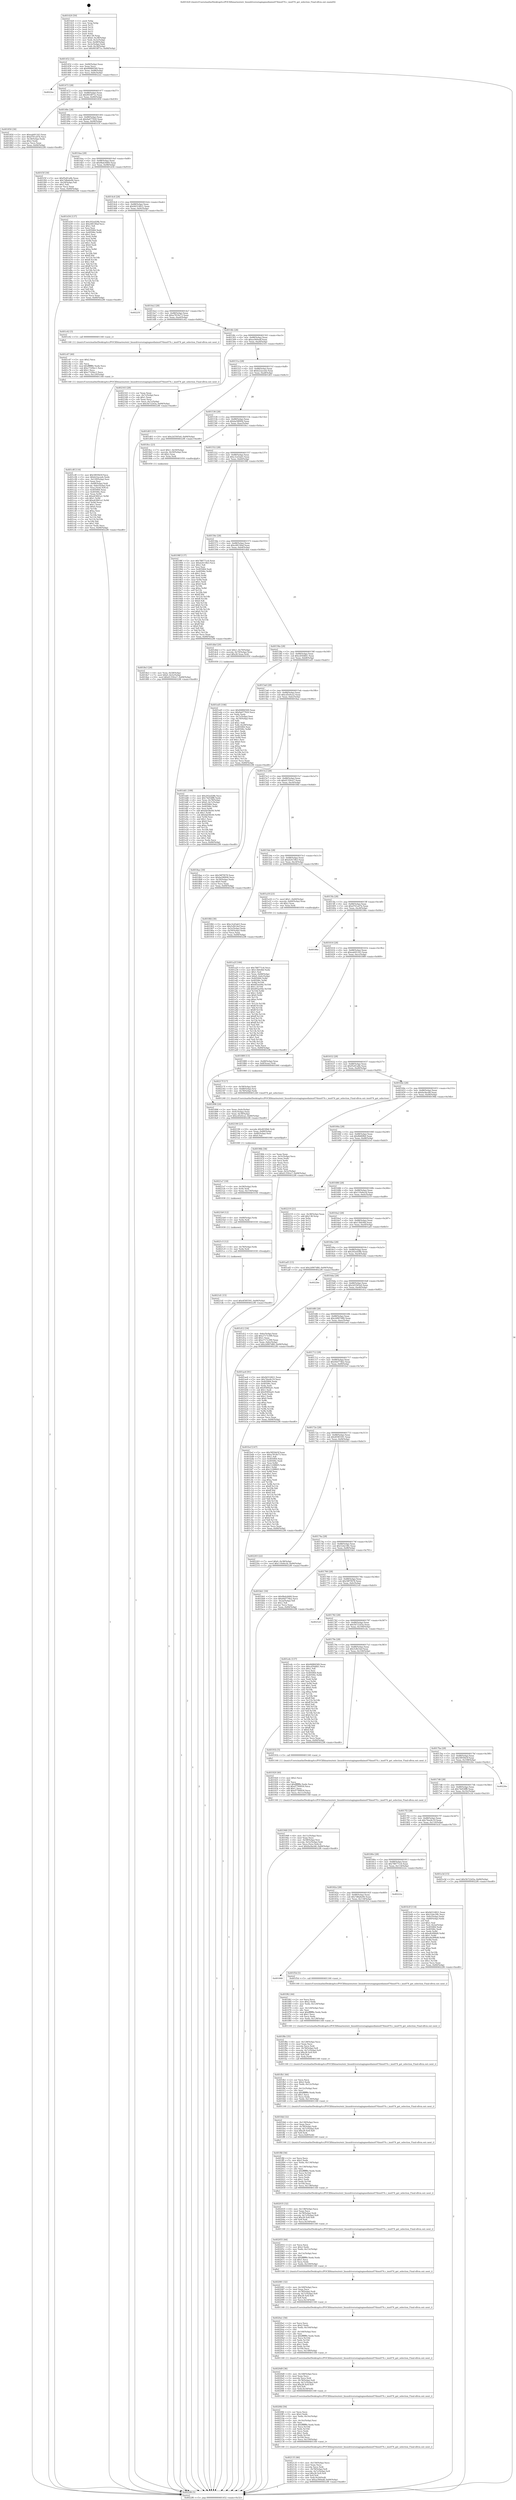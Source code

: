 digraph "0x401420" {
  label = "0x401420 (/mnt/c/Users/mathe/Desktop/tcc/POCII/binaries/extr_linuxdriversstagingmediaimx074imx074.c_imx074_get_selection_Final-ollvm.out::main(0))"
  labelloc = "t"
  node[shape=record]

  Entry [label="",width=0.3,height=0.3,shape=circle,fillcolor=black,style=filled]
  "0x401452" [label="{
     0x401452 [32]\l
     | [instrs]\l
     &nbsp;&nbsp;0x401452 \<+6\>: mov -0x84(%rbp),%eax\l
     &nbsp;&nbsp;0x401458 \<+2\>: mov %eax,%ecx\l
     &nbsp;&nbsp;0x40145a \<+6\>: sub $0x84884569,%ecx\l
     &nbsp;&nbsp;0x401460 \<+6\>: mov %eax,-0x88(%rbp)\l
     &nbsp;&nbsp;0x401466 \<+6\>: mov %ecx,-0x8c(%rbp)\l
     &nbsp;&nbsp;0x40146c \<+6\>: je 00000000004022ec \<main+0xecc\>\l
  }"]
  "0x4022ec" [label="{
     0x4022ec\l
  }", style=dashed]
  "0x401472" [label="{
     0x401472 [28]\l
     | [instrs]\l
     &nbsp;&nbsp;0x401472 \<+5\>: jmp 0000000000401477 \<main+0x57\>\l
     &nbsp;&nbsp;0x401477 \<+6\>: mov -0x88(%rbp),%eax\l
     &nbsp;&nbsp;0x40147d \<+5\>: sub $0x9018f71e,%eax\l
     &nbsp;&nbsp;0x401482 \<+6\>: mov %eax,-0x90(%rbp)\l
     &nbsp;&nbsp;0x401488 \<+6\>: je 0000000000401850 \<main+0x430\>\l
  }"]
  Exit [label="",width=0.3,height=0.3,shape=circle,fillcolor=black,style=filled,peripheries=2]
  "0x401850" [label="{
     0x401850 [30]\l
     | [instrs]\l
     &nbsp;&nbsp;0x401850 \<+5\>: mov $0xeab91243,%eax\l
     &nbsp;&nbsp;0x401855 \<+5\>: mov $0xd761a47b,%ecx\l
     &nbsp;&nbsp;0x40185a \<+3\>: mov -0x34(%rbp),%edx\l
     &nbsp;&nbsp;0x40185d \<+3\>: cmp $0x2,%edx\l
     &nbsp;&nbsp;0x401860 \<+3\>: cmovne %ecx,%eax\l
     &nbsp;&nbsp;0x401863 \<+6\>: mov %eax,-0x84(%rbp)\l
     &nbsp;&nbsp;0x401869 \<+5\>: jmp 00000000004022f6 \<main+0xed6\>\l
  }"]
  "0x40148e" [label="{
     0x40148e [28]\l
     | [instrs]\l
     &nbsp;&nbsp;0x40148e \<+5\>: jmp 0000000000401493 \<main+0x73\>\l
     &nbsp;&nbsp;0x401493 \<+6\>: mov -0x88(%rbp),%eax\l
     &nbsp;&nbsp;0x401499 \<+5\>: sub $0x9a077920,%eax\l
     &nbsp;&nbsp;0x40149e \<+6\>: mov %eax,-0x94(%rbp)\l
     &nbsp;&nbsp;0x4014a4 \<+6\>: je 0000000000401f3f \<main+0xb1f\>\l
  }"]
  "0x4022f6" [label="{
     0x4022f6 [5]\l
     | [instrs]\l
     &nbsp;&nbsp;0x4022f6 \<+5\>: jmp 0000000000401452 \<main+0x32\>\l
  }"]
  "0x401420" [label="{
     0x401420 [50]\l
     | [instrs]\l
     &nbsp;&nbsp;0x401420 \<+1\>: push %rbp\l
     &nbsp;&nbsp;0x401421 \<+3\>: mov %rsp,%rbp\l
     &nbsp;&nbsp;0x401424 \<+2\>: push %r15\l
     &nbsp;&nbsp;0x401426 \<+2\>: push %r14\l
     &nbsp;&nbsp;0x401428 \<+2\>: push %r13\l
     &nbsp;&nbsp;0x40142a \<+2\>: push %r12\l
     &nbsp;&nbsp;0x40142c \<+1\>: push %rbx\l
     &nbsp;&nbsp;0x40142d \<+7\>: sub $0x138,%rsp\l
     &nbsp;&nbsp;0x401434 \<+7\>: movl $0x0,-0x38(%rbp)\l
     &nbsp;&nbsp;0x40143b \<+3\>: mov %edi,-0x3c(%rbp)\l
     &nbsp;&nbsp;0x40143e \<+4\>: mov %rsi,-0x48(%rbp)\l
     &nbsp;&nbsp;0x401442 \<+3\>: mov -0x3c(%rbp),%edi\l
     &nbsp;&nbsp;0x401445 \<+3\>: mov %edi,-0x34(%rbp)\l
     &nbsp;&nbsp;0x401448 \<+10\>: movl $0x9018f71e,-0x84(%rbp)\l
  }"]
  "0x4021d1" [label="{
     0x4021d1 [15]\l
     | [instrs]\l
     &nbsp;&nbsp;0x4021d1 \<+10\>: movl $0x4f385591,-0x84(%rbp)\l
     &nbsp;&nbsp;0x4021db \<+5\>: jmp 00000000004022f6 \<main+0xed6\>\l
  }"]
  "0x401f3f" [label="{
     0x401f3f [30]\l
     | [instrs]\l
     &nbsp;&nbsp;0x401f3f \<+5\>: mov $0xf5e81a6b,%eax\l
     &nbsp;&nbsp;0x401f44 \<+5\>: mov $0x7d8a6e94,%ecx\l
     &nbsp;&nbsp;0x401f49 \<+3\>: mov -0x29(%rbp),%dl\l
     &nbsp;&nbsp;0x401f4c \<+3\>: test $0x1,%dl\l
     &nbsp;&nbsp;0x401f4f \<+3\>: cmovne %ecx,%eax\l
     &nbsp;&nbsp;0x401f52 \<+6\>: mov %eax,-0x84(%rbp)\l
     &nbsp;&nbsp;0x401f58 \<+5\>: jmp 00000000004022f6 \<main+0xed6\>\l
  }"]
  "0x4014aa" [label="{
     0x4014aa [28]\l
     | [instrs]\l
     &nbsp;&nbsp;0x4014aa \<+5\>: jmp 00000000004014af \<main+0x8f\>\l
     &nbsp;&nbsp;0x4014af \<+6\>: mov -0x88(%rbp),%eax\l
     &nbsp;&nbsp;0x4014b5 \<+5\>: sub $0x9bdc6460,%eax\l
     &nbsp;&nbsp;0x4014ba \<+6\>: mov %eax,-0x98(%rbp)\l
     &nbsp;&nbsp;0x4014c0 \<+6\>: je 0000000000401d34 \<main+0x914\>\l
  }"]
  "0x4021c5" [label="{
     0x4021c5 [12]\l
     | [instrs]\l
     &nbsp;&nbsp;0x4021c5 \<+4\>: mov -0x78(%rbp),%rdx\l
     &nbsp;&nbsp;0x4021c9 \<+3\>: mov %rdx,%rdi\l
     &nbsp;&nbsp;0x4021cc \<+5\>: call 0000000000401030 \<free@plt\>\l
     | [calls]\l
     &nbsp;&nbsp;0x401030 \{1\} (unknown)\l
  }"]
  "0x401d34" [label="{
     0x401d34 [137]\l
     | [instrs]\l
     &nbsp;&nbsp;0x401d34 \<+5\>: mov $0x202ed28b,%eax\l
     &nbsp;&nbsp;0x401d39 \<+5\>: mov $0xc68336af,%ecx\l
     &nbsp;&nbsp;0x401d3e \<+2\>: mov $0x1,%dl\l
     &nbsp;&nbsp;0x401d40 \<+2\>: xor %esi,%esi\l
     &nbsp;&nbsp;0x401d42 \<+7\>: mov 0x405064,%edi\l
     &nbsp;&nbsp;0x401d49 \<+8\>: mov 0x40506c,%r8d\l
     &nbsp;&nbsp;0x401d51 \<+3\>: sub $0x1,%esi\l
     &nbsp;&nbsp;0x401d54 \<+3\>: mov %edi,%r9d\l
     &nbsp;&nbsp;0x401d57 \<+3\>: add %esi,%r9d\l
     &nbsp;&nbsp;0x401d5a \<+4\>: imul %r9d,%edi\l
     &nbsp;&nbsp;0x401d5e \<+3\>: and $0x1,%edi\l
     &nbsp;&nbsp;0x401d61 \<+3\>: cmp $0x0,%edi\l
     &nbsp;&nbsp;0x401d64 \<+4\>: sete %r10b\l
     &nbsp;&nbsp;0x401d68 \<+4\>: cmp $0xa,%r8d\l
     &nbsp;&nbsp;0x401d6c \<+4\>: setl %r11b\l
     &nbsp;&nbsp;0x401d70 \<+3\>: mov %r10b,%bl\l
     &nbsp;&nbsp;0x401d73 \<+3\>: xor $0xff,%bl\l
     &nbsp;&nbsp;0x401d76 \<+3\>: mov %r11b,%r14b\l
     &nbsp;&nbsp;0x401d79 \<+4\>: xor $0xff,%r14b\l
     &nbsp;&nbsp;0x401d7d \<+3\>: xor $0x1,%dl\l
     &nbsp;&nbsp;0x401d80 \<+3\>: mov %bl,%r15b\l
     &nbsp;&nbsp;0x401d83 \<+4\>: and $0xff,%r15b\l
     &nbsp;&nbsp;0x401d87 \<+3\>: and %dl,%r10b\l
     &nbsp;&nbsp;0x401d8a \<+3\>: mov %r14b,%r12b\l
     &nbsp;&nbsp;0x401d8d \<+4\>: and $0xff,%r12b\l
     &nbsp;&nbsp;0x401d91 \<+3\>: and %dl,%r11b\l
     &nbsp;&nbsp;0x401d94 \<+3\>: or %r10b,%r15b\l
     &nbsp;&nbsp;0x401d97 \<+3\>: or %r11b,%r12b\l
     &nbsp;&nbsp;0x401d9a \<+3\>: xor %r12b,%r15b\l
     &nbsp;&nbsp;0x401d9d \<+3\>: or %r14b,%bl\l
     &nbsp;&nbsp;0x401da0 \<+3\>: xor $0xff,%bl\l
     &nbsp;&nbsp;0x401da3 \<+3\>: or $0x1,%dl\l
     &nbsp;&nbsp;0x401da6 \<+2\>: and %dl,%bl\l
     &nbsp;&nbsp;0x401da8 \<+3\>: or %bl,%r15b\l
     &nbsp;&nbsp;0x401dab \<+4\>: test $0x1,%r15b\l
     &nbsp;&nbsp;0x401daf \<+3\>: cmovne %ecx,%eax\l
     &nbsp;&nbsp;0x401db2 \<+6\>: mov %eax,-0x84(%rbp)\l
     &nbsp;&nbsp;0x401db8 \<+5\>: jmp 00000000004022f6 \<main+0xed6\>\l
  }"]
  "0x4014c6" [label="{
     0x4014c6 [28]\l
     | [instrs]\l
     &nbsp;&nbsp;0x4014c6 \<+5\>: jmp 00000000004014cb \<main+0xab\>\l
     &nbsp;&nbsp;0x4014cb \<+6\>: mov -0x88(%rbp),%eax\l
     &nbsp;&nbsp;0x4014d1 \<+5\>: sub $0x9d314821,%eax\l
     &nbsp;&nbsp;0x4014d6 \<+6\>: mov %eax,-0x9c(%rbp)\l
     &nbsp;&nbsp;0x4014dc \<+6\>: je 000000000040225f \<main+0xe3f\>\l
  }"]
  "0x4021b9" [label="{
     0x4021b9 [12]\l
     | [instrs]\l
     &nbsp;&nbsp;0x4021b9 \<+4\>: mov -0x68(%rbp),%rdx\l
     &nbsp;&nbsp;0x4021bd \<+3\>: mov %rdx,%rdi\l
     &nbsp;&nbsp;0x4021c0 \<+5\>: call 0000000000401030 \<free@plt\>\l
     | [calls]\l
     &nbsp;&nbsp;0x401030 \{1\} (unknown)\l
  }"]
  "0x40225f" [label="{
     0x40225f\l
  }", style=dashed]
  "0x4014e2" [label="{
     0x4014e2 [28]\l
     | [instrs]\l
     &nbsp;&nbsp;0x4014e2 \<+5\>: jmp 00000000004014e7 \<main+0xc7\>\l
     &nbsp;&nbsp;0x4014e7 \<+6\>: mov -0x88(%rbp),%eax\l
     &nbsp;&nbsp;0x4014ed \<+5\>: sub $0xa7819e73,%eax\l
     &nbsp;&nbsp;0x4014f2 \<+6\>: mov %eax,-0xa0(%rbp)\l
     &nbsp;&nbsp;0x4014f8 \<+6\>: je 0000000000401c62 \<main+0x842\>\l
  }"]
  "0x4021a7" [label="{
     0x4021a7 [18]\l
     | [instrs]\l
     &nbsp;&nbsp;0x4021a7 \<+4\>: mov -0x58(%rbp),%rdx\l
     &nbsp;&nbsp;0x4021ab \<+3\>: mov %rdx,%rdi\l
     &nbsp;&nbsp;0x4021ae \<+6\>: mov %eax,-0x154(%rbp)\l
     &nbsp;&nbsp;0x4021b4 \<+5\>: call 0000000000401030 \<free@plt\>\l
     | [calls]\l
     &nbsp;&nbsp;0x401030 \{1\} (unknown)\l
  }"]
  "0x401c62" [label="{
     0x401c62 [5]\l
     | [instrs]\l
     &nbsp;&nbsp;0x401c62 \<+5\>: call 0000000000401160 \<next_i\>\l
     | [calls]\l
     &nbsp;&nbsp;0x401160 \{1\} (/mnt/c/Users/mathe/Desktop/tcc/POCII/binaries/extr_linuxdriversstagingmediaimx074imx074.c_imx074_get_selection_Final-ollvm.out::next_i)\l
  }"]
  "0x4014fe" [label="{
     0x4014fe [28]\l
     | [instrs]\l
     &nbsp;&nbsp;0x4014fe \<+5\>: jmp 0000000000401503 \<main+0xe3\>\l
     &nbsp;&nbsp;0x401503 \<+6\>: mov -0x88(%rbp),%eax\l
     &nbsp;&nbsp;0x401509 \<+5\>: sub $0xac944adf,%eax\l
     &nbsp;&nbsp;0x40150e \<+6\>: mov %eax,-0xa4(%rbp)\l
     &nbsp;&nbsp;0x401514 \<+6\>: je 0000000000402163 \<main+0xd43\>\l
  }"]
  "0x402190" [label="{
     0x402190 [23]\l
     | [instrs]\l
     &nbsp;&nbsp;0x402190 \<+10\>: movabs $0x4030b6,%rdi\l
     &nbsp;&nbsp;0x40219a \<+3\>: mov %eax,-0x80(%rbp)\l
     &nbsp;&nbsp;0x40219d \<+3\>: mov -0x80(%rbp),%esi\l
     &nbsp;&nbsp;0x4021a0 \<+2\>: mov $0x0,%al\l
     &nbsp;&nbsp;0x4021a2 \<+5\>: call 0000000000401040 \<printf@plt\>\l
     | [calls]\l
     &nbsp;&nbsp;0x401040 \{1\} (unknown)\l
  }"]
  "0x402163" [label="{
     0x402163 [28]\l
     | [instrs]\l
     &nbsp;&nbsp;0x402163 \<+2\>: xor %eax,%eax\l
     &nbsp;&nbsp;0x402165 \<+3\>: mov -0x7c(%rbp),%ecx\l
     &nbsp;&nbsp;0x402168 \<+3\>: sub $0x1,%eax\l
     &nbsp;&nbsp;0x40216b \<+2\>: sub %eax,%ecx\l
     &nbsp;&nbsp;0x40216d \<+3\>: mov %ecx,-0x7c(%rbp)\l
     &nbsp;&nbsp;0x402170 \<+10\>: movl $0x5b722d3a,-0x84(%rbp)\l
     &nbsp;&nbsp;0x40217a \<+5\>: jmp 00000000004022f6 \<main+0xed6\>\l
  }"]
  "0x40151a" [label="{
     0x40151a [28]\l
     | [instrs]\l
     &nbsp;&nbsp;0x40151a \<+5\>: jmp 000000000040151f \<main+0xff\>\l
     &nbsp;&nbsp;0x40151f \<+6\>: mov -0x88(%rbp),%eax\l
     &nbsp;&nbsp;0x401525 \<+5\>: sub $0xb22aceeb,%eax\l
     &nbsp;&nbsp;0x40152a \<+6\>: mov %eax,-0xa8(%rbp)\l
     &nbsp;&nbsp;0x401530 \<+6\>: je 0000000000401d03 \<main+0x8e3\>\l
  }"]
  "0x402135" [label="{
     0x402135 [46]\l
     | [instrs]\l
     &nbsp;&nbsp;0x402135 \<+6\>: mov -0x150(%rbp),%ecx\l
     &nbsp;&nbsp;0x40213b \<+3\>: imul %eax,%ecx\l
     &nbsp;&nbsp;0x40213e \<+3\>: movslq %ecx,%rdi\l
     &nbsp;&nbsp;0x402141 \<+4\>: mov -0x78(%rbp),%r8\l
     &nbsp;&nbsp;0x402145 \<+4\>: movslq -0x7c(%rbp),%r9\l
     &nbsp;&nbsp;0x402149 \<+4\>: imul $0x28,%r9,%r9\l
     &nbsp;&nbsp;0x40214d \<+3\>: add %r9,%r8\l
     &nbsp;&nbsp;0x402150 \<+4\>: mov %rdi,0x20(%r8)\l
     &nbsp;&nbsp;0x402154 \<+10\>: movl $0xac944adf,-0x84(%rbp)\l
     &nbsp;&nbsp;0x40215e \<+5\>: jmp 00000000004022f6 \<main+0xed6\>\l
  }"]
  "0x401d03" [label="{
     0x401d03 [15]\l
     | [instrs]\l
     &nbsp;&nbsp;0x401d03 \<+10\>: movl $0x2d3565e0,-0x84(%rbp)\l
     &nbsp;&nbsp;0x401d0d \<+5\>: jmp 00000000004022f6 \<main+0xed6\>\l
  }"]
  "0x401536" [label="{
     0x401536 [28]\l
     | [instrs]\l
     &nbsp;&nbsp;0x401536 \<+5\>: jmp 000000000040153b \<main+0x11b\>\l
     &nbsp;&nbsp;0x40153b \<+6\>: mov -0x88(%rbp),%eax\l
     &nbsp;&nbsp;0x401541 \<+5\>: sub $0xba58f494,%eax\l
     &nbsp;&nbsp;0x401546 \<+6\>: mov %eax,-0xac(%rbp)\l
     &nbsp;&nbsp;0x40154c \<+6\>: je 00000000004018cc \<main+0x4ac\>\l
  }"]
  "0x4020fd" [label="{
     0x4020fd [56]\l
     | [instrs]\l
     &nbsp;&nbsp;0x4020fd \<+2\>: xor %ecx,%ecx\l
     &nbsp;&nbsp;0x4020ff \<+5\>: mov $0x2,%edx\l
     &nbsp;&nbsp;0x402104 \<+6\>: mov %edx,-0x14c(%rbp)\l
     &nbsp;&nbsp;0x40210a \<+1\>: cltd\l
     &nbsp;&nbsp;0x40210b \<+6\>: mov -0x14c(%rbp),%esi\l
     &nbsp;&nbsp;0x402111 \<+2\>: idiv %esi\l
     &nbsp;&nbsp;0x402113 \<+6\>: imul $0xfffffffe,%edx,%edx\l
     &nbsp;&nbsp;0x402119 \<+3\>: mov %ecx,%r10d\l
     &nbsp;&nbsp;0x40211c \<+3\>: sub %edx,%r10d\l
     &nbsp;&nbsp;0x40211f \<+2\>: mov %ecx,%edx\l
     &nbsp;&nbsp;0x402121 \<+3\>: sub $0x1,%edx\l
     &nbsp;&nbsp;0x402124 \<+3\>: add %edx,%r10d\l
     &nbsp;&nbsp;0x402127 \<+3\>: sub %r10d,%ecx\l
     &nbsp;&nbsp;0x40212a \<+6\>: mov %ecx,-0x150(%rbp)\l
     &nbsp;&nbsp;0x402130 \<+5\>: call 0000000000401160 \<next_i\>\l
     | [calls]\l
     &nbsp;&nbsp;0x401160 \{1\} (/mnt/c/Users/mathe/Desktop/tcc/POCII/binaries/extr_linuxdriversstagingmediaimx074imx074.c_imx074_get_selection_Final-ollvm.out::next_i)\l
  }"]
  "0x4018cc" [label="{
     0x4018cc [23]\l
     | [instrs]\l
     &nbsp;&nbsp;0x4018cc \<+7\>: movl $0x1,-0x50(%rbp)\l
     &nbsp;&nbsp;0x4018d3 \<+4\>: movslq -0x50(%rbp),%rax\l
     &nbsp;&nbsp;0x4018d7 \<+4\>: shl $0x2,%rax\l
     &nbsp;&nbsp;0x4018db \<+3\>: mov %rax,%rdi\l
     &nbsp;&nbsp;0x4018de \<+5\>: call 0000000000401050 \<malloc@plt\>\l
     | [calls]\l
     &nbsp;&nbsp;0x401050 \{1\} (unknown)\l
  }"]
  "0x401552" [label="{
     0x401552 [28]\l
     | [instrs]\l
     &nbsp;&nbsp;0x401552 \<+5\>: jmp 0000000000401557 \<main+0x137\>\l
     &nbsp;&nbsp;0x401557 \<+6\>: mov -0x88(%rbp),%eax\l
     &nbsp;&nbsp;0x40155d \<+5\>: sub $0xc3cd3ab5,%eax\l
     &nbsp;&nbsp;0x401562 \<+6\>: mov %eax,-0xb0(%rbp)\l
     &nbsp;&nbsp;0x401568 \<+6\>: je 000000000040198f \<main+0x56f\>\l
  }"]
  "0x4020d9" [label="{
     0x4020d9 [36]\l
     | [instrs]\l
     &nbsp;&nbsp;0x4020d9 \<+6\>: mov -0x148(%rbp),%ecx\l
     &nbsp;&nbsp;0x4020df \<+3\>: imul %eax,%ecx\l
     &nbsp;&nbsp;0x4020e2 \<+3\>: movslq %ecx,%rdi\l
     &nbsp;&nbsp;0x4020e5 \<+4\>: mov -0x78(%rbp),%r8\l
     &nbsp;&nbsp;0x4020e9 \<+4\>: movslq -0x7c(%rbp),%r9\l
     &nbsp;&nbsp;0x4020ed \<+4\>: imul $0x28,%r9,%r9\l
     &nbsp;&nbsp;0x4020f1 \<+3\>: add %r9,%r8\l
     &nbsp;&nbsp;0x4020f4 \<+4\>: mov %rdi,0x18(%r8)\l
     &nbsp;&nbsp;0x4020f8 \<+5\>: call 0000000000401160 \<next_i\>\l
     | [calls]\l
     &nbsp;&nbsp;0x401160 \{1\} (/mnt/c/Users/mathe/Desktop/tcc/POCII/binaries/extr_linuxdriversstagingmediaimx074imx074.c_imx074_get_selection_Final-ollvm.out::next_i)\l
  }"]
  "0x40198f" [label="{
     0x40198f [137]\l
     | [instrs]\l
     &nbsp;&nbsp;0x40198f \<+5\>: mov $0x788771c6,%eax\l
     &nbsp;&nbsp;0x401994 \<+5\>: mov $0xd2415fb3,%ecx\l
     &nbsp;&nbsp;0x401999 \<+2\>: mov $0x1,%dl\l
     &nbsp;&nbsp;0x40199b \<+2\>: xor %esi,%esi\l
     &nbsp;&nbsp;0x40199d \<+7\>: mov 0x405064,%edi\l
     &nbsp;&nbsp;0x4019a4 \<+8\>: mov 0x40506c,%r8d\l
     &nbsp;&nbsp;0x4019ac \<+3\>: sub $0x1,%esi\l
     &nbsp;&nbsp;0x4019af \<+3\>: mov %edi,%r9d\l
     &nbsp;&nbsp;0x4019b2 \<+3\>: add %esi,%r9d\l
     &nbsp;&nbsp;0x4019b5 \<+4\>: imul %r9d,%edi\l
     &nbsp;&nbsp;0x4019b9 \<+3\>: and $0x1,%edi\l
     &nbsp;&nbsp;0x4019bc \<+3\>: cmp $0x0,%edi\l
     &nbsp;&nbsp;0x4019bf \<+4\>: sete %r10b\l
     &nbsp;&nbsp;0x4019c3 \<+4\>: cmp $0xa,%r8d\l
     &nbsp;&nbsp;0x4019c7 \<+4\>: setl %r11b\l
     &nbsp;&nbsp;0x4019cb \<+3\>: mov %r10b,%bl\l
     &nbsp;&nbsp;0x4019ce \<+3\>: xor $0xff,%bl\l
     &nbsp;&nbsp;0x4019d1 \<+3\>: mov %r11b,%r14b\l
     &nbsp;&nbsp;0x4019d4 \<+4\>: xor $0xff,%r14b\l
     &nbsp;&nbsp;0x4019d8 \<+3\>: xor $0x0,%dl\l
     &nbsp;&nbsp;0x4019db \<+3\>: mov %bl,%r15b\l
     &nbsp;&nbsp;0x4019de \<+4\>: and $0x0,%r15b\l
     &nbsp;&nbsp;0x4019e2 \<+3\>: and %dl,%r10b\l
     &nbsp;&nbsp;0x4019e5 \<+3\>: mov %r14b,%r12b\l
     &nbsp;&nbsp;0x4019e8 \<+4\>: and $0x0,%r12b\l
     &nbsp;&nbsp;0x4019ec \<+3\>: and %dl,%r11b\l
     &nbsp;&nbsp;0x4019ef \<+3\>: or %r10b,%r15b\l
     &nbsp;&nbsp;0x4019f2 \<+3\>: or %r11b,%r12b\l
     &nbsp;&nbsp;0x4019f5 \<+3\>: xor %r12b,%r15b\l
     &nbsp;&nbsp;0x4019f8 \<+3\>: or %r14b,%bl\l
     &nbsp;&nbsp;0x4019fb \<+3\>: xor $0xff,%bl\l
     &nbsp;&nbsp;0x4019fe \<+3\>: or $0x0,%dl\l
     &nbsp;&nbsp;0x401a01 \<+2\>: and %dl,%bl\l
     &nbsp;&nbsp;0x401a03 \<+3\>: or %bl,%r15b\l
     &nbsp;&nbsp;0x401a06 \<+4\>: test $0x1,%r15b\l
     &nbsp;&nbsp;0x401a0a \<+3\>: cmovne %ecx,%eax\l
     &nbsp;&nbsp;0x401a0d \<+6\>: mov %eax,-0x84(%rbp)\l
     &nbsp;&nbsp;0x401a13 \<+5\>: jmp 00000000004022f6 \<main+0xed6\>\l
  }"]
  "0x40156e" [label="{
     0x40156e [28]\l
     | [instrs]\l
     &nbsp;&nbsp;0x40156e \<+5\>: jmp 0000000000401573 \<main+0x153\>\l
     &nbsp;&nbsp;0x401573 \<+6\>: mov -0x88(%rbp),%eax\l
     &nbsp;&nbsp;0x401579 \<+5\>: sub $0xc68336af,%eax\l
     &nbsp;&nbsp;0x40157e \<+6\>: mov %eax,-0xb4(%rbp)\l
     &nbsp;&nbsp;0x401584 \<+6\>: je 0000000000401dbd \<main+0x99d\>\l
  }"]
  "0x4020a1" [label="{
     0x4020a1 [56]\l
     | [instrs]\l
     &nbsp;&nbsp;0x4020a1 \<+2\>: xor %ecx,%ecx\l
     &nbsp;&nbsp;0x4020a3 \<+5\>: mov $0x2,%edx\l
     &nbsp;&nbsp;0x4020a8 \<+6\>: mov %edx,-0x144(%rbp)\l
     &nbsp;&nbsp;0x4020ae \<+1\>: cltd\l
     &nbsp;&nbsp;0x4020af \<+6\>: mov -0x144(%rbp),%esi\l
     &nbsp;&nbsp;0x4020b5 \<+2\>: idiv %esi\l
     &nbsp;&nbsp;0x4020b7 \<+6\>: imul $0xfffffffe,%edx,%edx\l
     &nbsp;&nbsp;0x4020bd \<+3\>: mov %ecx,%r10d\l
     &nbsp;&nbsp;0x4020c0 \<+3\>: sub %edx,%r10d\l
     &nbsp;&nbsp;0x4020c3 \<+2\>: mov %ecx,%edx\l
     &nbsp;&nbsp;0x4020c5 \<+3\>: sub $0x1,%edx\l
     &nbsp;&nbsp;0x4020c8 \<+3\>: add %edx,%r10d\l
     &nbsp;&nbsp;0x4020cb \<+3\>: sub %r10d,%ecx\l
     &nbsp;&nbsp;0x4020ce \<+6\>: mov %ecx,-0x148(%rbp)\l
     &nbsp;&nbsp;0x4020d4 \<+5\>: call 0000000000401160 \<next_i\>\l
     | [calls]\l
     &nbsp;&nbsp;0x401160 \{1\} (/mnt/c/Users/mathe/Desktop/tcc/POCII/binaries/extr_linuxdriversstagingmediaimx074imx074.c_imx074_get_selection_Final-ollvm.out::next_i)\l
  }"]
  "0x401dbd" [label="{
     0x401dbd [20]\l
     | [instrs]\l
     &nbsp;&nbsp;0x401dbd \<+7\>: movl $0x1,-0x70(%rbp)\l
     &nbsp;&nbsp;0x401dc4 \<+4\>: movslq -0x70(%rbp),%rax\l
     &nbsp;&nbsp;0x401dc8 \<+4\>: imul $0x28,%rax,%rdi\l
     &nbsp;&nbsp;0x401dcc \<+5\>: call 0000000000401050 \<malloc@plt\>\l
     | [calls]\l
     &nbsp;&nbsp;0x401050 \{1\} (unknown)\l
  }"]
  "0x40158a" [label="{
     0x40158a [28]\l
     | [instrs]\l
     &nbsp;&nbsp;0x40158a \<+5\>: jmp 000000000040158f \<main+0x16f\>\l
     &nbsp;&nbsp;0x40158f \<+6\>: mov -0x88(%rbp),%eax\l
     &nbsp;&nbsp;0x401595 \<+5\>: sub $0xcd50dfd1,%eax\l
     &nbsp;&nbsp;0x40159a \<+6\>: mov %eax,-0xb8(%rbp)\l
     &nbsp;&nbsp;0x4015a0 \<+6\>: je 0000000000401ed5 \<main+0xab5\>\l
  }"]
  "0x402081" [label="{
     0x402081 [32]\l
     | [instrs]\l
     &nbsp;&nbsp;0x402081 \<+6\>: mov -0x140(%rbp),%ecx\l
     &nbsp;&nbsp;0x402087 \<+3\>: imul %eax,%ecx\l
     &nbsp;&nbsp;0x40208a \<+4\>: mov -0x78(%rbp),%rdi\l
     &nbsp;&nbsp;0x40208e \<+4\>: movslq -0x7c(%rbp),%r8\l
     &nbsp;&nbsp;0x402092 \<+4\>: imul $0x28,%r8,%r8\l
     &nbsp;&nbsp;0x402096 \<+3\>: add %r8,%rdi\l
     &nbsp;&nbsp;0x402099 \<+3\>: mov %ecx,0x14(%rdi)\l
     &nbsp;&nbsp;0x40209c \<+5\>: call 0000000000401160 \<next_i\>\l
     | [calls]\l
     &nbsp;&nbsp;0x401160 \{1\} (/mnt/c/Users/mathe/Desktop/tcc/POCII/binaries/extr_linuxdriversstagingmediaimx074imx074.c_imx074_get_selection_Final-ollvm.out::next_i)\l
  }"]
  "0x401ed5" [label="{
     0x401ed5 [106]\l
     | [instrs]\l
     &nbsp;&nbsp;0x401ed5 \<+5\>: mov $0x84884569,%eax\l
     &nbsp;&nbsp;0x401eda \<+5\>: mov $0x9a077920,%ecx\l
     &nbsp;&nbsp;0x401edf \<+2\>: xor %edx,%edx\l
     &nbsp;&nbsp;0x401ee1 \<+3\>: mov -0x7c(%rbp),%esi\l
     &nbsp;&nbsp;0x401ee4 \<+3\>: cmp -0x70(%rbp),%esi\l
     &nbsp;&nbsp;0x401ee7 \<+4\>: setl %dil\l
     &nbsp;&nbsp;0x401eeb \<+4\>: and $0x1,%dil\l
     &nbsp;&nbsp;0x401eef \<+4\>: mov %dil,-0x29(%rbp)\l
     &nbsp;&nbsp;0x401ef3 \<+7\>: mov 0x405064,%esi\l
     &nbsp;&nbsp;0x401efa \<+8\>: mov 0x40506c,%r8d\l
     &nbsp;&nbsp;0x401f02 \<+3\>: sub $0x1,%edx\l
     &nbsp;&nbsp;0x401f05 \<+3\>: mov %esi,%r9d\l
     &nbsp;&nbsp;0x401f08 \<+3\>: add %edx,%r9d\l
     &nbsp;&nbsp;0x401f0b \<+4\>: imul %r9d,%esi\l
     &nbsp;&nbsp;0x401f0f \<+3\>: and $0x1,%esi\l
     &nbsp;&nbsp;0x401f12 \<+3\>: cmp $0x0,%esi\l
     &nbsp;&nbsp;0x401f15 \<+4\>: sete %dil\l
     &nbsp;&nbsp;0x401f19 \<+4\>: cmp $0xa,%r8d\l
     &nbsp;&nbsp;0x401f1d \<+4\>: setl %r10b\l
     &nbsp;&nbsp;0x401f21 \<+3\>: mov %dil,%r11b\l
     &nbsp;&nbsp;0x401f24 \<+3\>: and %r10b,%r11b\l
     &nbsp;&nbsp;0x401f27 \<+3\>: xor %r10b,%dil\l
     &nbsp;&nbsp;0x401f2a \<+3\>: or %dil,%r11b\l
     &nbsp;&nbsp;0x401f2d \<+4\>: test $0x1,%r11b\l
     &nbsp;&nbsp;0x401f31 \<+3\>: cmovne %ecx,%eax\l
     &nbsp;&nbsp;0x401f34 \<+6\>: mov %eax,-0x84(%rbp)\l
     &nbsp;&nbsp;0x401f3a \<+5\>: jmp 00000000004022f6 \<main+0xed6\>\l
  }"]
  "0x4015a6" [label="{
     0x4015a6 [28]\l
     | [instrs]\l
     &nbsp;&nbsp;0x4015a6 \<+5\>: jmp 00000000004015ab \<main+0x18b\>\l
     &nbsp;&nbsp;0x4015ab \<+6\>: mov -0x88(%rbp),%eax\l
     &nbsp;&nbsp;0x4015b1 \<+5\>: sub $0xcd5e0ca2,%eax\l
     &nbsp;&nbsp;0x4015b6 \<+6\>: mov %eax,-0xbc(%rbp)\l
     &nbsp;&nbsp;0x4015bc \<+6\>: je 00000000004018ae \<main+0x48e\>\l
  }"]
  "0x402055" [label="{
     0x402055 [44]\l
     | [instrs]\l
     &nbsp;&nbsp;0x402055 \<+2\>: xor %ecx,%ecx\l
     &nbsp;&nbsp;0x402057 \<+5\>: mov $0x2,%edx\l
     &nbsp;&nbsp;0x40205c \<+6\>: mov %edx,-0x13c(%rbp)\l
     &nbsp;&nbsp;0x402062 \<+1\>: cltd\l
     &nbsp;&nbsp;0x402063 \<+6\>: mov -0x13c(%rbp),%esi\l
     &nbsp;&nbsp;0x402069 \<+2\>: idiv %esi\l
     &nbsp;&nbsp;0x40206b \<+6\>: imul $0xfffffffe,%edx,%edx\l
     &nbsp;&nbsp;0x402071 \<+3\>: sub $0x1,%ecx\l
     &nbsp;&nbsp;0x402074 \<+2\>: sub %ecx,%edx\l
     &nbsp;&nbsp;0x402076 \<+6\>: mov %edx,-0x140(%rbp)\l
     &nbsp;&nbsp;0x40207c \<+5\>: call 0000000000401160 \<next_i\>\l
     | [calls]\l
     &nbsp;&nbsp;0x401160 \{1\} (/mnt/c/Users/mathe/Desktop/tcc/POCII/binaries/extr_linuxdriversstagingmediaimx074imx074.c_imx074_get_selection_Final-ollvm.out::next_i)\l
  }"]
  "0x4018ae" [label="{
     0x4018ae [30]\l
     | [instrs]\l
     &nbsp;&nbsp;0x4018ae \<+5\>: mov $0x58f7f478,%eax\l
     &nbsp;&nbsp;0x4018b3 \<+5\>: mov $0xba58f494,%ecx\l
     &nbsp;&nbsp;0x4018b8 \<+3\>: mov -0x30(%rbp),%edx\l
     &nbsp;&nbsp;0x4018bb \<+3\>: cmp $0x0,%edx\l
     &nbsp;&nbsp;0x4018be \<+3\>: cmove %ecx,%eax\l
     &nbsp;&nbsp;0x4018c1 \<+6\>: mov %eax,-0x84(%rbp)\l
     &nbsp;&nbsp;0x4018c7 \<+5\>: jmp 00000000004022f6 \<main+0xed6\>\l
  }"]
  "0x4015c2" [label="{
     0x4015c2 [28]\l
     | [instrs]\l
     &nbsp;&nbsp;0x4015c2 \<+5\>: jmp 00000000004015c7 \<main+0x1a7\>\l
     &nbsp;&nbsp;0x4015c7 \<+6\>: mov -0x88(%rbp),%eax\l
     &nbsp;&nbsp;0x4015cd \<+5\>: sub $0xd1350ce7,%eax\l
     &nbsp;&nbsp;0x4015d2 \<+6\>: mov %eax,-0xc0(%rbp)\l
     &nbsp;&nbsp;0x4015d8 \<+6\>: je 00000000004018fd \<main+0x4dd\>\l
  }"]
  "0x402035" [label="{
     0x402035 [32]\l
     | [instrs]\l
     &nbsp;&nbsp;0x402035 \<+6\>: mov -0x138(%rbp),%ecx\l
     &nbsp;&nbsp;0x40203b \<+3\>: imul %eax,%ecx\l
     &nbsp;&nbsp;0x40203e \<+4\>: mov -0x78(%rbp),%rdi\l
     &nbsp;&nbsp;0x402042 \<+4\>: movslq -0x7c(%rbp),%r8\l
     &nbsp;&nbsp;0x402046 \<+4\>: imul $0x28,%r8,%r8\l
     &nbsp;&nbsp;0x40204a \<+3\>: add %r8,%rdi\l
     &nbsp;&nbsp;0x40204d \<+3\>: mov %ecx,0x10(%rdi)\l
     &nbsp;&nbsp;0x402050 \<+5\>: call 0000000000401160 \<next_i\>\l
     | [calls]\l
     &nbsp;&nbsp;0x401160 \{1\} (/mnt/c/Users/mathe/Desktop/tcc/POCII/binaries/extr_linuxdriversstagingmediaimx074imx074.c_imx074_get_selection_Final-ollvm.out::next_i)\l
  }"]
  "0x4018fd" [label="{
     0x4018fd [30]\l
     | [instrs]\l
     &nbsp;&nbsp;0x4018fd \<+5\>: mov $0xc3cd3ab5,%eax\l
     &nbsp;&nbsp;0x401902 \<+5\>: mov $0x5cfb14ef,%ecx\l
     &nbsp;&nbsp;0x401907 \<+3\>: mov -0x5c(%rbp),%edx\l
     &nbsp;&nbsp;0x40190a \<+3\>: cmp -0x50(%rbp),%edx\l
     &nbsp;&nbsp;0x40190d \<+3\>: cmovl %ecx,%eax\l
     &nbsp;&nbsp;0x401910 \<+6\>: mov %eax,-0x84(%rbp)\l
     &nbsp;&nbsp;0x401916 \<+5\>: jmp 00000000004022f6 \<main+0xed6\>\l
  }"]
  "0x4015de" [label="{
     0x4015de [28]\l
     | [instrs]\l
     &nbsp;&nbsp;0x4015de \<+5\>: jmp 00000000004015e3 \<main+0x1c3\>\l
     &nbsp;&nbsp;0x4015e3 \<+6\>: mov -0x88(%rbp),%eax\l
     &nbsp;&nbsp;0x4015e9 \<+5\>: sub $0xd2415fb3,%eax\l
     &nbsp;&nbsp;0x4015ee \<+6\>: mov %eax,-0xc4(%rbp)\l
     &nbsp;&nbsp;0x4015f4 \<+6\>: je 0000000000401a18 \<main+0x5f8\>\l
  }"]
  "0x401ffd" [label="{
     0x401ffd [56]\l
     | [instrs]\l
     &nbsp;&nbsp;0x401ffd \<+2\>: xor %ecx,%ecx\l
     &nbsp;&nbsp;0x401fff \<+5\>: mov $0x2,%edx\l
     &nbsp;&nbsp;0x402004 \<+6\>: mov %edx,-0x134(%rbp)\l
     &nbsp;&nbsp;0x40200a \<+1\>: cltd\l
     &nbsp;&nbsp;0x40200b \<+6\>: mov -0x134(%rbp),%esi\l
     &nbsp;&nbsp;0x402011 \<+2\>: idiv %esi\l
     &nbsp;&nbsp;0x402013 \<+6\>: imul $0xfffffffe,%edx,%edx\l
     &nbsp;&nbsp;0x402019 \<+3\>: mov %ecx,%r10d\l
     &nbsp;&nbsp;0x40201c \<+3\>: sub %edx,%r10d\l
     &nbsp;&nbsp;0x40201f \<+2\>: mov %ecx,%edx\l
     &nbsp;&nbsp;0x402021 \<+3\>: sub $0x1,%edx\l
     &nbsp;&nbsp;0x402024 \<+3\>: add %edx,%r10d\l
     &nbsp;&nbsp;0x402027 \<+3\>: sub %r10d,%ecx\l
     &nbsp;&nbsp;0x40202a \<+6\>: mov %ecx,-0x138(%rbp)\l
     &nbsp;&nbsp;0x402030 \<+5\>: call 0000000000401160 \<next_i\>\l
     | [calls]\l
     &nbsp;&nbsp;0x401160 \{1\} (/mnt/c/Users/mathe/Desktop/tcc/POCII/binaries/extr_linuxdriversstagingmediaimx074imx074.c_imx074_get_selection_Final-ollvm.out::next_i)\l
  }"]
  "0x401a18" [label="{
     0x401a18 [23]\l
     | [instrs]\l
     &nbsp;&nbsp;0x401a18 \<+7\>: movl $0x1,-0x60(%rbp)\l
     &nbsp;&nbsp;0x401a1f \<+4\>: movslq -0x60(%rbp),%rax\l
     &nbsp;&nbsp;0x401a23 \<+4\>: shl $0x2,%rax\l
     &nbsp;&nbsp;0x401a27 \<+3\>: mov %rax,%rdi\l
     &nbsp;&nbsp;0x401a2a \<+5\>: call 0000000000401050 \<malloc@plt\>\l
     | [calls]\l
     &nbsp;&nbsp;0x401050 \{1\} (unknown)\l
  }"]
  "0x4015fa" [label="{
     0x4015fa [28]\l
     | [instrs]\l
     &nbsp;&nbsp;0x4015fa \<+5\>: jmp 00000000004015ff \<main+0x1df\>\l
     &nbsp;&nbsp;0x4015ff \<+6\>: mov -0x88(%rbp),%eax\l
     &nbsp;&nbsp;0x401605 \<+5\>: sub $0xd761a47b,%eax\l
     &nbsp;&nbsp;0x40160a \<+6\>: mov %eax,-0xc8(%rbp)\l
     &nbsp;&nbsp;0x401610 \<+6\>: je 000000000040186e \<main+0x44e\>\l
  }"]
  "0x401fdd" [label="{
     0x401fdd [32]\l
     | [instrs]\l
     &nbsp;&nbsp;0x401fdd \<+6\>: mov -0x130(%rbp),%ecx\l
     &nbsp;&nbsp;0x401fe3 \<+3\>: imul %eax,%ecx\l
     &nbsp;&nbsp;0x401fe6 \<+4\>: mov -0x78(%rbp),%rdi\l
     &nbsp;&nbsp;0x401fea \<+4\>: movslq -0x7c(%rbp),%r8\l
     &nbsp;&nbsp;0x401fee \<+4\>: imul $0x28,%r8,%r8\l
     &nbsp;&nbsp;0x401ff2 \<+3\>: add %r8,%rdi\l
     &nbsp;&nbsp;0x401ff5 \<+3\>: mov %ecx,0x8(%rdi)\l
     &nbsp;&nbsp;0x401ff8 \<+5\>: call 0000000000401160 \<next_i\>\l
     | [calls]\l
     &nbsp;&nbsp;0x401160 \{1\} (/mnt/c/Users/mathe/Desktop/tcc/POCII/binaries/extr_linuxdriversstagingmediaimx074imx074.c_imx074_get_selection_Final-ollvm.out::next_i)\l
  }"]
  "0x40186e" [label="{
     0x40186e\l
  }", style=dashed]
  "0x401616" [label="{
     0x401616 [28]\l
     | [instrs]\l
     &nbsp;&nbsp;0x401616 \<+5\>: jmp 000000000040161b \<main+0x1fb\>\l
     &nbsp;&nbsp;0x40161b \<+6\>: mov -0x88(%rbp),%eax\l
     &nbsp;&nbsp;0x401621 \<+5\>: sub $0xeab91243,%eax\l
     &nbsp;&nbsp;0x401626 \<+6\>: mov %eax,-0xcc(%rbp)\l
     &nbsp;&nbsp;0x40162c \<+6\>: je 0000000000401889 \<main+0x469\>\l
  }"]
  "0x401fb1" [label="{
     0x401fb1 [44]\l
     | [instrs]\l
     &nbsp;&nbsp;0x401fb1 \<+2\>: xor %ecx,%ecx\l
     &nbsp;&nbsp;0x401fb3 \<+5\>: mov $0x2,%edx\l
     &nbsp;&nbsp;0x401fb8 \<+6\>: mov %edx,-0x12c(%rbp)\l
     &nbsp;&nbsp;0x401fbe \<+1\>: cltd\l
     &nbsp;&nbsp;0x401fbf \<+6\>: mov -0x12c(%rbp),%esi\l
     &nbsp;&nbsp;0x401fc5 \<+2\>: idiv %esi\l
     &nbsp;&nbsp;0x401fc7 \<+6\>: imul $0xfffffffe,%edx,%edx\l
     &nbsp;&nbsp;0x401fcd \<+3\>: sub $0x1,%ecx\l
     &nbsp;&nbsp;0x401fd0 \<+2\>: sub %ecx,%edx\l
     &nbsp;&nbsp;0x401fd2 \<+6\>: mov %edx,-0x130(%rbp)\l
     &nbsp;&nbsp;0x401fd8 \<+5\>: call 0000000000401160 \<next_i\>\l
     | [calls]\l
     &nbsp;&nbsp;0x401160 \{1\} (/mnt/c/Users/mathe/Desktop/tcc/POCII/binaries/extr_linuxdriversstagingmediaimx074imx074.c_imx074_get_selection_Final-ollvm.out::next_i)\l
  }"]
  "0x401889" [label="{
     0x401889 [13]\l
     | [instrs]\l
     &nbsp;&nbsp;0x401889 \<+4\>: mov -0x48(%rbp),%rax\l
     &nbsp;&nbsp;0x40188d \<+4\>: mov 0x8(%rax),%rdi\l
     &nbsp;&nbsp;0x401891 \<+5\>: call 0000000000401060 \<atoi@plt\>\l
     | [calls]\l
     &nbsp;&nbsp;0x401060 \{1\} (unknown)\l
  }"]
  "0x401632" [label="{
     0x401632 [28]\l
     | [instrs]\l
     &nbsp;&nbsp;0x401632 \<+5\>: jmp 0000000000401637 \<main+0x217\>\l
     &nbsp;&nbsp;0x401637 \<+6\>: mov -0x88(%rbp),%eax\l
     &nbsp;&nbsp;0x40163d \<+5\>: sub $0xf5e81a6b,%eax\l
     &nbsp;&nbsp;0x401642 \<+6\>: mov %eax,-0xd0(%rbp)\l
     &nbsp;&nbsp;0x401648 \<+6\>: je 000000000040217f \<main+0xd5f\>\l
  }"]
  "0x401896" [label="{
     0x401896 [24]\l
     | [instrs]\l
     &nbsp;&nbsp;0x401896 \<+3\>: mov %eax,-0x4c(%rbp)\l
     &nbsp;&nbsp;0x401899 \<+3\>: mov -0x4c(%rbp),%eax\l
     &nbsp;&nbsp;0x40189c \<+3\>: mov %eax,-0x30(%rbp)\l
     &nbsp;&nbsp;0x40189f \<+10\>: movl $0xcd5e0ca2,-0x84(%rbp)\l
     &nbsp;&nbsp;0x4018a9 \<+5\>: jmp 00000000004022f6 \<main+0xed6\>\l
  }"]
  "0x4018e3" [label="{
     0x4018e3 [26]\l
     | [instrs]\l
     &nbsp;&nbsp;0x4018e3 \<+4\>: mov %rax,-0x58(%rbp)\l
     &nbsp;&nbsp;0x4018e7 \<+7\>: movl $0x0,-0x5c(%rbp)\l
     &nbsp;&nbsp;0x4018ee \<+10\>: movl $0xd1350ce7,-0x84(%rbp)\l
     &nbsp;&nbsp;0x4018f8 \<+5\>: jmp 00000000004022f6 \<main+0xed6\>\l
  }"]
  "0x401f8e" [label="{
     0x401f8e [35]\l
     | [instrs]\l
     &nbsp;&nbsp;0x401f8e \<+6\>: mov -0x128(%rbp),%ecx\l
     &nbsp;&nbsp;0x401f94 \<+3\>: imul %eax,%ecx\l
     &nbsp;&nbsp;0x401f97 \<+3\>: movslq %ecx,%rdi\l
     &nbsp;&nbsp;0x401f9a \<+4\>: mov -0x78(%rbp),%r8\l
     &nbsp;&nbsp;0x401f9e \<+4\>: movslq -0x7c(%rbp),%r9\l
     &nbsp;&nbsp;0x401fa2 \<+4\>: imul $0x28,%r9,%r9\l
     &nbsp;&nbsp;0x401fa6 \<+3\>: add %r9,%r8\l
     &nbsp;&nbsp;0x401fa9 \<+3\>: mov %rdi,(%r8)\l
     &nbsp;&nbsp;0x401fac \<+5\>: call 0000000000401160 \<next_i\>\l
     | [calls]\l
     &nbsp;&nbsp;0x401160 \{1\} (/mnt/c/Users/mathe/Desktop/tcc/POCII/binaries/extr_linuxdriversstagingmediaimx074imx074.c_imx074_get_selection_Final-ollvm.out::next_i)\l
  }"]
  "0x40217f" [label="{
     0x40217f [17]\l
     | [instrs]\l
     &nbsp;&nbsp;0x40217f \<+4\>: mov -0x58(%rbp),%rdi\l
     &nbsp;&nbsp;0x402183 \<+4\>: mov -0x68(%rbp),%rsi\l
     &nbsp;&nbsp;0x402187 \<+4\>: mov -0x78(%rbp),%rdx\l
     &nbsp;&nbsp;0x40218b \<+5\>: call 0000000000401240 \<imx074_get_selection\>\l
     | [calls]\l
     &nbsp;&nbsp;0x401240 \{1\} (/mnt/c/Users/mathe/Desktop/tcc/POCII/binaries/extr_linuxdriversstagingmediaimx074imx074.c_imx074_get_selection_Final-ollvm.out::imx074_get_selection)\l
  }"]
  "0x40164e" [label="{
     0x40164e [28]\l
     | [instrs]\l
     &nbsp;&nbsp;0x40164e \<+5\>: jmp 0000000000401653 \<main+0x233\>\l
     &nbsp;&nbsp;0x401653 \<+6\>: mov -0x88(%rbp),%eax\l
     &nbsp;&nbsp;0x401659 \<+5\>: sub $0xfac8acb8,%eax\l
     &nbsp;&nbsp;0x40165e \<+6\>: mov %eax,-0xd4(%rbp)\l
     &nbsp;&nbsp;0x401664 \<+6\>: je 000000000040196b \<main+0x54b\>\l
  }"]
  "0x401f62" [label="{
     0x401f62 [44]\l
     | [instrs]\l
     &nbsp;&nbsp;0x401f62 \<+2\>: xor %ecx,%ecx\l
     &nbsp;&nbsp;0x401f64 \<+5\>: mov $0x2,%edx\l
     &nbsp;&nbsp;0x401f69 \<+6\>: mov %edx,-0x124(%rbp)\l
     &nbsp;&nbsp;0x401f6f \<+1\>: cltd\l
     &nbsp;&nbsp;0x401f70 \<+6\>: mov -0x124(%rbp),%esi\l
     &nbsp;&nbsp;0x401f76 \<+2\>: idiv %esi\l
     &nbsp;&nbsp;0x401f78 \<+6\>: imul $0xfffffffe,%edx,%edx\l
     &nbsp;&nbsp;0x401f7e \<+3\>: sub $0x1,%ecx\l
     &nbsp;&nbsp;0x401f81 \<+2\>: sub %ecx,%edx\l
     &nbsp;&nbsp;0x401f83 \<+6\>: mov %edx,-0x128(%rbp)\l
     &nbsp;&nbsp;0x401f89 \<+5\>: call 0000000000401160 \<next_i\>\l
     | [calls]\l
     &nbsp;&nbsp;0x401160 \{1\} (/mnt/c/Users/mathe/Desktop/tcc/POCII/binaries/extr_linuxdriversstagingmediaimx074imx074.c_imx074_get_selection_Final-ollvm.out::next_i)\l
  }"]
  "0x40196b" [label="{
     0x40196b [36]\l
     | [instrs]\l
     &nbsp;&nbsp;0x40196b \<+2\>: xor %eax,%eax\l
     &nbsp;&nbsp;0x40196d \<+3\>: mov -0x5c(%rbp),%ecx\l
     &nbsp;&nbsp;0x401970 \<+2\>: mov %eax,%edx\l
     &nbsp;&nbsp;0x401972 \<+2\>: sub %ecx,%edx\l
     &nbsp;&nbsp;0x401974 \<+2\>: mov %eax,%ecx\l
     &nbsp;&nbsp;0x401976 \<+3\>: sub $0x1,%ecx\l
     &nbsp;&nbsp;0x401979 \<+2\>: add %ecx,%edx\l
     &nbsp;&nbsp;0x40197b \<+2\>: sub %edx,%eax\l
     &nbsp;&nbsp;0x40197d \<+3\>: mov %eax,-0x5c(%rbp)\l
     &nbsp;&nbsp;0x401980 \<+10\>: movl $0xd1350ce7,-0x84(%rbp)\l
     &nbsp;&nbsp;0x40198a \<+5\>: jmp 00000000004022f6 \<main+0xed6\>\l
  }"]
  "0x40166a" [label="{
     0x40166a [28]\l
     | [instrs]\l
     &nbsp;&nbsp;0x40166a \<+5\>: jmp 000000000040166f \<main+0x24f\>\l
     &nbsp;&nbsp;0x40166f \<+6\>: mov -0x88(%rbp),%eax\l
     &nbsp;&nbsp;0x401675 \<+5\>: sub $0x8b80fb9,%eax\l
     &nbsp;&nbsp;0x40167a \<+6\>: mov %eax,-0xd8(%rbp)\l
     &nbsp;&nbsp;0x401680 \<+6\>: je 00000000004021ef \<main+0xdcf\>\l
  }"]
  "0x401846" [label="{
     0x401846\l
  }", style=dashed]
  "0x4021ef" [label="{
     0x4021ef\l
  }", style=dashed]
  "0x401686" [label="{
     0x401686 [28]\l
     | [instrs]\l
     &nbsp;&nbsp;0x401686 \<+5\>: jmp 000000000040168b \<main+0x26b\>\l
     &nbsp;&nbsp;0x40168b \<+6\>: mov -0x88(%rbp),%eax\l
     &nbsp;&nbsp;0x401691 \<+5\>: sub $0x110e6a3d,%eax\l
     &nbsp;&nbsp;0x401696 \<+6\>: mov %eax,-0xdc(%rbp)\l
     &nbsp;&nbsp;0x40169c \<+6\>: je 0000000000402219 \<main+0xdf9\>\l
  }"]
  "0x401f5d" [label="{
     0x401f5d [5]\l
     | [instrs]\l
     &nbsp;&nbsp;0x401f5d \<+5\>: call 0000000000401160 \<next_i\>\l
     | [calls]\l
     &nbsp;&nbsp;0x401160 \{1\} (/mnt/c/Users/mathe/Desktop/tcc/POCII/binaries/extr_linuxdriversstagingmediaimx074imx074.c_imx074_get_selection_Final-ollvm.out::next_i)\l
  }"]
  "0x402219" [label="{
     0x402219 [21]\l
     | [instrs]\l
     &nbsp;&nbsp;0x402219 \<+3\>: mov -0x38(%rbp),%eax\l
     &nbsp;&nbsp;0x40221c \<+7\>: add $0x138,%rsp\l
     &nbsp;&nbsp;0x402223 \<+1\>: pop %rbx\l
     &nbsp;&nbsp;0x402224 \<+2\>: pop %r12\l
     &nbsp;&nbsp;0x402226 \<+2\>: pop %r13\l
     &nbsp;&nbsp;0x402228 \<+2\>: pop %r14\l
     &nbsp;&nbsp;0x40222a \<+2\>: pop %r15\l
     &nbsp;&nbsp;0x40222c \<+1\>: pop %rbp\l
     &nbsp;&nbsp;0x40222d \<+1\>: ret\l
  }"]
  "0x4016a2" [label="{
     0x4016a2 [28]\l
     | [instrs]\l
     &nbsp;&nbsp;0x4016a2 \<+5\>: jmp 00000000004016a7 \<main+0x287\>\l
     &nbsp;&nbsp;0x4016a7 \<+6\>: mov -0x88(%rbp),%eax\l
     &nbsp;&nbsp;0x4016ad \<+5\>: sub $0x13bfcfdd,%eax\l
     &nbsp;&nbsp;0x4016b2 \<+6\>: mov %eax,-0xe0(%rbp)\l
     &nbsp;&nbsp;0x4016b8 \<+6\>: je 0000000000401ad5 \<main+0x6b5\>\l
  }"]
  "0x40182a" [label="{
     0x40182a [28]\l
     | [instrs]\l
     &nbsp;&nbsp;0x40182a \<+5\>: jmp 000000000040182f \<main+0x40f\>\l
     &nbsp;&nbsp;0x40182f \<+6\>: mov -0x88(%rbp),%eax\l
     &nbsp;&nbsp;0x401835 \<+5\>: sub $0x7d8a6e94,%eax\l
     &nbsp;&nbsp;0x40183a \<+6\>: mov %eax,-0x118(%rbp)\l
     &nbsp;&nbsp;0x401840 \<+6\>: je 0000000000401f5d \<main+0xb3d\>\l
  }"]
  "0x401ad5" [label="{
     0x401ad5 [15]\l
     | [instrs]\l
     &nbsp;&nbsp;0x401ad5 \<+10\>: movl $0x2d907d80,-0x84(%rbp)\l
     &nbsp;&nbsp;0x401adf \<+5\>: jmp 00000000004022f6 \<main+0xed6\>\l
  }"]
  "0x4016be" [label="{
     0x4016be [28]\l
     | [instrs]\l
     &nbsp;&nbsp;0x4016be \<+5\>: jmp 00000000004016c3 \<main+0x2a3\>\l
     &nbsp;&nbsp;0x4016c3 \<+6\>: mov -0x88(%rbp),%eax\l
     &nbsp;&nbsp;0x4016c9 \<+5\>: sub $0x202ed28b,%eax\l
     &nbsp;&nbsp;0x4016ce \<+6\>: mov %eax,-0xe4(%rbp)\l
     &nbsp;&nbsp;0x4016d4 \<+6\>: je 00000000004022be \<main+0xe9e\>\l
  }"]
  "0x40222e" [label="{
     0x40222e\l
  }", style=dashed]
  "0x4022be" [label="{
     0x4022be\l
  }", style=dashed]
  "0x4016da" [label="{
     0x4016da [28]\l
     | [instrs]\l
     &nbsp;&nbsp;0x4016da \<+5\>: jmp 00000000004016df \<main+0x2bf\>\l
     &nbsp;&nbsp;0x4016df \<+6\>: mov -0x88(%rbp),%eax\l
     &nbsp;&nbsp;0x4016e5 \<+5\>: sub $0x2d3565e0,%eax\l
     &nbsp;&nbsp;0x4016ea \<+6\>: mov %eax,-0xe8(%rbp)\l
     &nbsp;&nbsp;0x4016f0 \<+6\>: je 0000000000401d12 \<main+0x8f2\>\l
  }"]
  "0x401dd1" [label="{
     0x401dd1 [108]\l
     | [instrs]\l
     &nbsp;&nbsp;0x401dd1 \<+5\>: mov $0x202ed28b,%ecx\l
     &nbsp;&nbsp;0x401dd6 \<+5\>: mov $0x74d54ff8,%edx\l
     &nbsp;&nbsp;0x401ddb \<+4\>: mov %rax,-0x78(%rbp)\l
     &nbsp;&nbsp;0x401ddf \<+7\>: movl $0x0,-0x7c(%rbp)\l
     &nbsp;&nbsp;0x401de6 \<+7\>: mov 0x405064,%esi\l
     &nbsp;&nbsp;0x401ded \<+8\>: mov 0x40506c,%r8d\l
     &nbsp;&nbsp;0x401df5 \<+3\>: mov %esi,%r9d\l
     &nbsp;&nbsp;0x401df8 \<+7\>: add $0xfab58e44,%r9d\l
     &nbsp;&nbsp;0x401dff \<+4\>: sub $0x1,%r9d\l
     &nbsp;&nbsp;0x401e03 \<+7\>: sub $0xfab58e44,%r9d\l
     &nbsp;&nbsp;0x401e0a \<+4\>: imul %r9d,%esi\l
     &nbsp;&nbsp;0x401e0e \<+3\>: and $0x1,%esi\l
     &nbsp;&nbsp;0x401e11 \<+3\>: cmp $0x0,%esi\l
     &nbsp;&nbsp;0x401e14 \<+4\>: sete %r10b\l
     &nbsp;&nbsp;0x401e18 \<+4\>: cmp $0xa,%r8d\l
     &nbsp;&nbsp;0x401e1c \<+4\>: setl %r11b\l
     &nbsp;&nbsp;0x401e20 \<+3\>: mov %r10b,%bl\l
     &nbsp;&nbsp;0x401e23 \<+3\>: and %r11b,%bl\l
     &nbsp;&nbsp;0x401e26 \<+3\>: xor %r11b,%r10b\l
     &nbsp;&nbsp;0x401e29 \<+3\>: or %r10b,%bl\l
     &nbsp;&nbsp;0x401e2c \<+3\>: test $0x1,%bl\l
     &nbsp;&nbsp;0x401e2f \<+3\>: cmovne %edx,%ecx\l
     &nbsp;&nbsp;0x401e32 \<+6\>: mov %ecx,-0x84(%rbp)\l
     &nbsp;&nbsp;0x401e38 \<+5\>: jmp 00000000004022f6 \<main+0xed6\>\l
  }"]
  "0x401d12" [label="{
     0x401d12 [34]\l
     | [instrs]\l
     &nbsp;&nbsp;0x401d12 \<+3\>: mov -0x6c(%rbp),%eax\l
     &nbsp;&nbsp;0x401d15 \<+5\>: add $0x2717e399,%eax\l
     &nbsp;&nbsp;0x401d1a \<+3\>: add $0x1,%eax\l
     &nbsp;&nbsp;0x401d1d \<+5\>: sub $0x2717e399,%eax\l
     &nbsp;&nbsp;0x401d22 \<+3\>: mov %eax,-0x6c(%rbp)\l
     &nbsp;&nbsp;0x401d25 \<+10\>: movl $0x2d907d80,-0x84(%rbp)\l
     &nbsp;&nbsp;0x401d2f \<+5\>: jmp 00000000004022f6 \<main+0xed6\>\l
  }"]
  "0x4016f6" [label="{
     0x4016f6 [28]\l
     | [instrs]\l
     &nbsp;&nbsp;0x4016f6 \<+5\>: jmp 00000000004016fb \<main+0x2db\>\l
     &nbsp;&nbsp;0x4016fb \<+6\>: mov -0x88(%rbp),%eax\l
     &nbsp;&nbsp;0x401701 \<+5\>: sub $0x2d907d80,%eax\l
     &nbsp;&nbsp;0x401706 \<+6\>: mov %eax,-0xec(%rbp)\l
     &nbsp;&nbsp;0x40170c \<+6\>: je 0000000000401ae4 \<main+0x6c4\>\l
  }"]
  "0x401c8f" [label="{
     0x401c8f [116]\l
     | [instrs]\l
     &nbsp;&nbsp;0x401c8f \<+5\>: mov $0x5f059d3f,%ecx\l
     &nbsp;&nbsp;0x401c94 \<+5\>: mov $0xb22aceeb,%edx\l
     &nbsp;&nbsp;0x401c99 \<+6\>: mov -0x120(%rbp),%esi\l
     &nbsp;&nbsp;0x401c9f \<+3\>: imul %eax,%esi\l
     &nbsp;&nbsp;0x401ca2 \<+4\>: mov -0x68(%rbp),%rdi\l
     &nbsp;&nbsp;0x401ca6 \<+4\>: movslq -0x6c(%rbp),%r8\l
     &nbsp;&nbsp;0x401caa \<+4\>: mov %esi,(%rdi,%r8,4)\l
     &nbsp;&nbsp;0x401cae \<+7\>: mov 0x405064,%eax\l
     &nbsp;&nbsp;0x401cb5 \<+7\>: mov 0x40506c,%esi\l
     &nbsp;&nbsp;0x401cbc \<+3\>: mov %eax,%r9d\l
     &nbsp;&nbsp;0x401cbf \<+7\>: sub $0xe63841a1,%r9d\l
     &nbsp;&nbsp;0x401cc6 \<+4\>: sub $0x1,%r9d\l
     &nbsp;&nbsp;0x401cca \<+7\>: add $0xe63841a1,%r9d\l
     &nbsp;&nbsp;0x401cd1 \<+4\>: imul %r9d,%eax\l
     &nbsp;&nbsp;0x401cd5 \<+3\>: and $0x1,%eax\l
     &nbsp;&nbsp;0x401cd8 \<+3\>: cmp $0x0,%eax\l
     &nbsp;&nbsp;0x401cdb \<+4\>: sete %r10b\l
     &nbsp;&nbsp;0x401cdf \<+3\>: cmp $0xa,%esi\l
     &nbsp;&nbsp;0x401ce2 \<+4\>: setl %r11b\l
     &nbsp;&nbsp;0x401ce6 \<+3\>: mov %r10b,%bl\l
     &nbsp;&nbsp;0x401ce9 \<+3\>: and %r11b,%bl\l
     &nbsp;&nbsp;0x401cec \<+3\>: xor %r11b,%r10b\l
     &nbsp;&nbsp;0x401cef \<+3\>: or %r10b,%bl\l
     &nbsp;&nbsp;0x401cf2 \<+3\>: test $0x1,%bl\l
     &nbsp;&nbsp;0x401cf5 \<+3\>: cmovne %edx,%ecx\l
     &nbsp;&nbsp;0x401cf8 \<+6\>: mov %ecx,-0x84(%rbp)\l
     &nbsp;&nbsp;0x401cfe \<+5\>: jmp 00000000004022f6 \<main+0xed6\>\l
  }"]
  "0x401ae4" [label="{
     0x401ae4 [91]\l
     | [instrs]\l
     &nbsp;&nbsp;0x401ae4 \<+5\>: mov $0x9d314821,%eax\l
     &nbsp;&nbsp;0x401ae9 \<+5\>: mov $0x74ee9c19,%ecx\l
     &nbsp;&nbsp;0x401aee \<+7\>: mov 0x405064,%edx\l
     &nbsp;&nbsp;0x401af5 \<+7\>: mov 0x40506c,%esi\l
     &nbsp;&nbsp;0x401afc \<+2\>: mov %edx,%edi\l
     &nbsp;&nbsp;0x401afe \<+6\>: sub $0x95f04a41,%edi\l
     &nbsp;&nbsp;0x401b04 \<+3\>: sub $0x1,%edi\l
     &nbsp;&nbsp;0x401b07 \<+6\>: add $0x95f04a41,%edi\l
     &nbsp;&nbsp;0x401b0d \<+3\>: imul %edi,%edx\l
     &nbsp;&nbsp;0x401b10 \<+3\>: and $0x1,%edx\l
     &nbsp;&nbsp;0x401b13 \<+3\>: cmp $0x0,%edx\l
     &nbsp;&nbsp;0x401b16 \<+4\>: sete %r8b\l
     &nbsp;&nbsp;0x401b1a \<+3\>: cmp $0xa,%esi\l
     &nbsp;&nbsp;0x401b1d \<+4\>: setl %r9b\l
     &nbsp;&nbsp;0x401b21 \<+3\>: mov %r8b,%r10b\l
     &nbsp;&nbsp;0x401b24 \<+3\>: and %r9b,%r10b\l
     &nbsp;&nbsp;0x401b27 \<+3\>: xor %r9b,%r8b\l
     &nbsp;&nbsp;0x401b2a \<+3\>: or %r8b,%r10b\l
     &nbsp;&nbsp;0x401b2d \<+4\>: test $0x1,%r10b\l
     &nbsp;&nbsp;0x401b31 \<+3\>: cmovne %ecx,%eax\l
     &nbsp;&nbsp;0x401b34 \<+6\>: mov %eax,-0x84(%rbp)\l
     &nbsp;&nbsp;0x401b3a \<+5\>: jmp 00000000004022f6 \<main+0xed6\>\l
  }"]
  "0x401712" [label="{
     0x401712 [28]\l
     | [instrs]\l
     &nbsp;&nbsp;0x401712 \<+5\>: jmp 0000000000401717 \<main+0x2f7\>\l
     &nbsp;&nbsp;0x401717 \<+6\>: mov -0x88(%rbp),%eax\l
     &nbsp;&nbsp;0x40171d \<+5\>: sub $0x44d774b2,%eax\l
     &nbsp;&nbsp;0x401722 \<+6\>: mov %eax,-0xf0(%rbp)\l
     &nbsp;&nbsp;0x401728 \<+6\>: je 0000000000401bcf \<main+0x7af\>\l
  }"]
  "0x401c67" [label="{
     0x401c67 [40]\l
     | [instrs]\l
     &nbsp;&nbsp;0x401c67 \<+5\>: mov $0x2,%ecx\l
     &nbsp;&nbsp;0x401c6c \<+1\>: cltd\l
     &nbsp;&nbsp;0x401c6d \<+2\>: idiv %ecx\l
     &nbsp;&nbsp;0x401c6f \<+6\>: imul $0xfffffffe,%edx,%ecx\l
     &nbsp;&nbsp;0x401c75 \<+6\>: sub $0xc7329ec1,%ecx\l
     &nbsp;&nbsp;0x401c7b \<+3\>: add $0x1,%ecx\l
     &nbsp;&nbsp;0x401c7e \<+6\>: add $0xc7329ec1,%ecx\l
     &nbsp;&nbsp;0x401c84 \<+6\>: mov %ecx,-0x120(%rbp)\l
     &nbsp;&nbsp;0x401c8a \<+5\>: call 0000000000401160 \<next_i\>\l
     | [calls]\l
     &nbsp;&nbsp;0x401160 \{1\} (/mnt/c/Users/mathe/Desktop/tcc/POCII/binaries/extr_linuxdriversstagingmediaimx074imx074.c_imx074_get_selection_Final-ollvm.out::next_i)\l
  }"]
  "0x401bcf" [label="{
     0x401bcf [147]\l
     | [instrs]\l
     &nbsp;&nbsp;0x401bcf \<+5\>: mov $0x5f059d3f,%eax\l
     &nbsp;&nbsp;0x401bd4 \<+5\>: mov $0xa7819e73,%ecx\l
     &nbsp;&nbsp;0x401bd9 \<+2\>: mov $0x1,%dl\l
     &nbsp;&nbsp;0x401bdb \<+7\>: mov 0x405064,%esi\l
     &nbsp;&nbsp;0x401be2 \<+7\>: mov 0x40506c,%edi\l
     &nbsp;&nbsp;0x401be9 \<+3\>: mov %esi,%r8d\l
     &nbsp;&nbsp;0x401bec \<+7\>: add $0x1228f605,%r8d\l
     &nbsp;&nbsp;0x401bf3 \<+4\>: sub $0x1,%r8d\l
     &nbsp;&nbsp;0x401bf7 \<+7\>: sub $0x1228f605,%r8d\l
     &nbsp;&nbsp;0x401bfe \<+4\>: imul %r8d,%esi\l
     &nbsp;&nbsp;0x401c02 \<+3\>: and $0x1,%esi\l
     &nbsp;&nbsp;0x401c05 \<+3\>: cmp $0x0,%esi\l
     &nbsp;&nbsp;0x401c08 \<+4\>: sete %r9b\l
     &nbsp;&nbsp;0x401c0c \<+3\>: cmp $0xa,%edi\l
     &nbsp;&nbsp;0x401c0f \<+4\>: setl %r10b\l
     &nbsp;&nbsp;0x401c13 \<+3\>: mov %r9b,%r11b\l
     &nbsp;&nbsp;0x401c16 \<+4\>: xor $0xff,%r11b\l
     &nbsp;&nbsp;0x401c1a \<+3\>: mov %r10b,%bl\l
     &nbsp;&nbsp;0x401c1d \<+3\>: xor $0xff,%bl\l
     &nbsp;&nbsp;0x401c20 \<+3\>: xor $0x0,%dl\l
     &nbsp;&nbsp;0x401c23 \<+3\>: mov %r11b,%r14b\l
     &nbsp;&nbsp;0x401c26 \<+4\>: and $0x0,%r14b\l
     &nbsp;&nbsp;0x401c2a \<+3\>: and %dl,%r9b\l
     &nbsp;&nbsp;0x401c2d \<+3\>: mov %bl,%r15b\l
     &nbsp;&nbsp;0x401c30 \<+4\>: and $0x0,%r15b\l
     &nbsp;&nbsp;0x401c34 \<+3\>: and %dl,%r10b\l
     &nbsp;&nbsp;0x401c37 \<+3\>: or %r9b,%r14b\l
     &nbsp;&nbsp;0x401c3a \<+3\>: or %r10b,%r15b\l
     &nbsp;&nbsp;0x401c3d \<+3\>: xor %r15b,%r14b\l
     &nbsp;&nbsp;0x401c40 \<+3\>: or %bl,%r11b\l
     &nbsp;&nbsp;0x401c43 \<+4\>: xor $0xff,%r11b\l
     &nbsp;&nbsp;0x401c47 \<+3\>: or $0x0,%dl\l
     &nbsp;&nbsp;0x401c4a \<+3\>: and %dl,%r11b\l
     &nbsp;&nbsp;0x401c4d \<+3\>: or %r11b,%r14b\l
     &nbsp;&nbsp;0x401c50 \<+4\>: test $0x1,%r14b\l
     &nbsp;&nbsp;0x401c54 \<+3\>: cmovne %ecx,%eax\l
     &nbsp;&nbsp;0x401c57 \<+6\>: mov %eax,-0x84(%rbp)\l
     &nbsp;&nbsp;0x401c5d \<+5\>: jmp 00000000004022f6 \<main+0xed6\>\l
  }"]
  "0x40172e" [label="{
     0x40172e [28]\l
     | [instrs]\l
     &nbsp;&nbsp;0x40172e \<+5\>: jmp 0000000000401733 \<main+0x313\>\l
     &nbsp;&nbsp;0x401733 \<+6\>: mov -0x88(%rbp),%eax\l
     &nbsp;&nbsp;0x401739 \<+5\>: sub $0x4f385591,%eax\l
     &nbsp;&nbsp;0x40173e \<+6\>: mov %eax,-0xf4(%rbp)\l
     &nbsp;&nbsp;0x401744 \<+6\>: je 0000000000402203 \<main+0xde3\>\l
  }"]
  "0x40180e" [label="{
     0x40180e [28]\l
     | [instrs]\l
     &nbsp;&nbsp;0x40180e \<+5\>: jmp 0000000000401813 \<main+0x3f3\>\l
     &nbsp;&nbsp;0x401813 \<+6\>: mov -0x88(%rbp),%eax\l
     &nbsp;&nbsp;0x401819 \<+5\>: sub $0x788771c6,%eax\l
     &nbsp;&nbsp;0x40181e \<+6\>: mov %eax,-0x114(%rbp)\l
     &nbsp;&nbsp;0x401824 \<+6\>: je 000000000040222e \<main+0xe0e\>\l
  }"]
  "0x402203" [label="{
     0x402203 [22]\l
     | [instrs]\l
     &nbsp;&nbsp;0x402203 \<+7\>: movl $0x0,-0x38(%rbp)\l
     &nbsp;&nbsp;0x40220a \<+10\>: movl $0x110e6a3d,-0x84(%rbp)\l
     &nbsp;&nbsp;0x402214 \<+5\>: jmp 00000000004022f6 \<main+0xed6\>\l
  }"]
  "0x40174a" [label="{
     0x40174a [28]\l
     | [instrs]\l
     &nbsp;&nbsp;0x40174a \<+5\>: jmp 000000000040174f \<main+0x32f\>\l
     &nbsp;&nbsp;0x40174f \<+6\>: mov -0x88(%rbp),%eax\l
     &nbsp;&nbsp;0x401755 \<+5\>: sub $0x52de19fc,%eax\l
     &nbsp;&nbsp;0x40175a \<+6\>: mov %eax,-0xf8(%rbp)\l
     &nbsp;&nbsp;0x401760 \<+6\>: je 0000000000401bb1 \<main+0x791\>\l
  }"]
  "0x401b3f" [label="{
     0x401b3f [114]\l
     | [instrs]\l
     &nbsp;&nbsp;0x401b3f \<+5\>: mov $0x9d314821,%eax\l
     &nbsp;&nbsp;0x401b44 \<+5\>: mov $0x52de19fc,%ecx\l
     &nbsp;&nbsp;0x401b49 \<+3\>: mov -0x6c(%rbp),%edx\l
     &nbsp;&nbsp;0x401b4c \<+3\>: cmp -0x60(%rbp),%edx\l
     &nbsp;&nbsp;0x401b4f \<+4\>: setl %sil\l
     &nbsp;&nbsp;0x401b53 \<+4\>: and $0x1,%sil\l
     &nbsp;&nbsp;0x401b57 \<+4\>: mov %sil,-0x2a(%rbp)\l
     &nbsp;&nbsp;0x401b5b \<+7\>: mov 0x405064,%edx\l
     &nbsp;&nbsp;0x401b62 \<+7\>: mov 0x40506c,%edi\l
     &nbsp;&nbsp;0x401b69 \<+3\>: mov %edx,%r8d\l
     &nbsp;&nbsp;0x401b6c \<+7\>: sub $0xe8c896d0,%r8d\l
     &nbsp;&nbsp;0x401b73 \<+4\>: sub $0x1,%r8d\l
     &nbsp;&nbsp;0x401b77 \<+7\>: add $0xe8c896d0,%r8d\l
     &nbsp;&nbsp;0x401b7e \<+4\>: imul %r8d,%edx\l
     &nbsp;&nbsp;0x401b82 \<+3\>: and $0x1,%edx\l
     &nbsp;&nbsp;0x401b85 \<+3\>: cmp $0x0,%edx\l
     &nbsp;&nbsp;0x401b88 \<+4\>: sete %sil\l
     &nbsp;&nbsp;0x401b8c \<+3\>: cmp $0xa,%edi\l
     &nbsp;&nbsp;0x401b8f \<+4\>: setl %r9b\l
     &nbsp;&nbsp;0x401b93 \<+3\>: mov %sil,%r10b\l
     &nbsp;&nbsp;0x401b96 \<+3\>: and %r9b,%r10b\l
     &nbsp;&nbsp;0x401b99 \<+3\>: xor %r9b,%sil\l
     &nbsp;&nbsp;0x401b9c \<+3\>: or %sil,%r10b\l
     &nbsp;&nbsp;0x401b9f \<+4\>: test $0x1,%r10b\l
     &nbsp;&nbsp;0x401ba3 \<+3\>: cmovne %ecx,%eax\l
     &nbsp;&nbsp;0x401ba6 \<+6\>: mov %eax,-0x84(%rbp)\l
     &nbsp;&nbsp;0x401bac \<+5\>: jmp 00000000004022f6 \<main+0xed6\>\l
  }"]
  "0x401bb1" [label="{
     0x401bb1 [30]\l
     | [instrs]\l
     &nbsp;&nbsp;0x401bb1 \<+5\>: mov $0x9bdc6460,%eax\l
     &nbsp;&nbsp;0x401bb6 \<+5\>: mov $0x44d774b2,%ecx\l
     &nbsp;&nbsp;0x401bbb \<+3\>: mov -0x2a(%rbp),%dl\l
     &nbsp;&nbsp;0x401bbe \<+3\>: test $0x1,%dl\l
     &nbsp;&nbsp;0x401bc1 \<+3\>: cmovne %ecx,%eax\l
     &nbsp;&nbsp;0x401bc4 \<+6\>: mov %eax,-0x84(%rbp)\l
     &nbsp;&nbsp;0x401bca \<+5\>: jmp 00000000004022f6 \<main+0xed6\>\l
  }"]
  "0x401766" [label="{
     0x401766 [28]\l
     | [instrs]\l
     &nbsp;&nbsp;0x401766 \<+5\>: jmp 000000000040176b \<main+0x34b\>\l
     &nbsp;&nbsp;0x40176b \<+6\>: mov -0x88(%rbp),%eax\l
     &nbsp;&nbsp;0x401771 \<+5\>: sub $0x58f7f478,%eax\l
     &nbsp;&nbsp;0x401776 \<+6\>: mov %eax,-0xfc(%rbp)\l
     &nbsp;&nbsp;0x40177c \<+6\>: je 00000000004021e0 \<main+0xdc0\>\l
  }"]
  "0x4017f2" [label="{
     0x4017f2 [28]\l
     | [instrs]\l
     &nbsp;&nbsp;0x4017f2 \<+5\>: jmp 00000000004017f7 \<main+0x3d7\>\l
     &nbsp;&nbsp;0x4017f7 \<+6\>: mov -0x88(%rbp),%eax\l
     &nbsp;&nbsp;0x4017fd \<+5\>: sub $0x74ee9c19,%eax\l
     &nbsp;&nbsp;0x401802 \<+6\>: mov %eax,-0x110(%rbp)\l
     &nbsp;&nbsp;0x401808 \<+6\>: je 0000000000401b3f \<main+0x71f\>\l
  }"]
  "0x4021e0" [label="{
     0x4021e0\l
  }", style=dashed]
  "0x401782" [label="{
     0x401782 [28]\l
     | [instrs]\l
     &nbsp;&nbsp;0x401782 \<+5\>: jmp 0000000000401787 \<main+0x367\>\l
     &nbsp;&nbsp;0x401787 \<+6\>: mov -0x88(%rbp),%eax\l
     &nbsp;&nbsp;0x40178d \<+5\>: sub $0x5b722d3a,%eax\l
     &nbsp;&nbsp;0x401792 \<+6\>: mov %eax,-0x100(%rbp)\l
     &nbsp;&nbsp;0x401798 \<+6\>: je 0000000000401e4c \<main+0xa2c\>\l
  }"]
  "0x401e3d" [label="{
     0x401e3d [15]\l
     | [instrs]\l
     &nbsp;&nbsp;0x401e3d \<+10\>: movl $0x5b722d3a,-0x84(%rbp)\l
     &nbsp;&nbsp;0x401e47 \<+5\>: jmp 00000000004022f6 \<main+0xed6\>\l
  }"]
  "0x401e4c" [label="{
     0x401e4c [137]\l
     | [instrs]\l
     &nbsp;&nbsp;0x401e4c \<+5\>: mov $0x84884569,%eax\l
     &nbsp;&nbsp;0x401e51 \<+5\>: mov $0xcd50dfd1,%ecx\l
     &nbsp;&nbsp;0x401e56 \<+2\>: mov $0x1,%dl\l
     &nbsp;&nbsp;0x401e58 \<+2\>: xor %esi,%esi\l
     &nbsp;&nbsp;0x401e5a \<+7\>: mov 0x405064,%edi\l
     &nbsp;&nbsp;0x401e61 \<+8\>: mov 0x40506c,%r8d\l
     &nbsp;&nbsp;0x401e69 \<+3\>: sub $0x1,%esi\l
     &nbsp;&nbsp;0x401e6c \<+3\>: mov %edi,%r9d\l
     &nbsp;&nbsp;0x401e6f \<+3\>: add %esi,%r9d\l
     &nbsp;&nbsp;0x401e72 \<+4\>: imul %r9d,%edi\l
     &nbsp;&nbsp;0x401e76 \<+3\>: and $0x1,%edi\l
     &nbsp;&nbsp;0x401e79 \<+3\>: cmp $0x0,%edi\l
     &nbsp;&nbsp;0x401e7c \<+4\>: sete %r10b\l
     &nbsp;&nbsp;0x401e80 \<+4\>: cmp $0xa,%r8d\l
     &nbsp;&nbsp;0x401e84 \<+4\>: setl %r11b\l
     &nbsp;&nbsp;0x401e88 \<+3\>: mov %r10b,%bl\l
     &nbsp;&nbsp;0x401e8b \<+3\>: xor $0xff,%bl\l
     &nbsp;&nbsp;0x401e8e \<+3\>: mov %r11b,%r14b\l
     &nbsp;&nbsp;0x401e91 \<+4\>: xor $0xff,%r14b\l
     &nbsp;&nbsp;0x401e95 \<+3\>: xor $0x0,%dl\l
     &nbsp;&nbsp;0x401e98 \<+3\>: mov %bl,%r15b\l
     &nbsp;&nbsp;0x401e9b \<+4\>: and $0x0,%r15b\l
     &nbsp;&nbsp;0x401e9f \<+3\>: and %dl,%r10b\l
     &nbsp;&nbsp;0x401ea2 \<+3\>: mov %r14b,%r12b\l
     &nbsp;&nbsp;0x401ea5 \<+4\>: and $0x0,%r12b\l
     &nbsp;&nbsp;0x401ea9 \<+3\>: and %dl,%r11b\l
     &nbsp;&nbsp;0x401eac \<+3\>: or %r10b,%r15b\l
     &nbsp;&nbsp;0x401eaf \<+3\>: or %r11b,%r12b\l
     &nbsp;&nbsp;0x401eb2 \<+3\>: xor %r12b,%r15b\l
     &nbsp;&nbsp;0x401eb5 \<+3\>: or %r14b,%bl\l
     &nbsp;&nbsp;0x401eb8 \<+3\>: xor $0xff,%bl\l
     &nbsp;&nbsp;0x401ebb \<+3\>: or $0x0,%dl\l
     &nbsp;&nbsp;0x401ebe \<+2\>: and %dl,%bl\l
     &nbsp;&nbsp;0x401ec0 \<+3\>: or %bl,%r15b\l
     &nbsp;&nbsp;0x401ec3 \<+4\>: test $0x1,%r15b\l
     &nbsp;&nbsp;0x401ec7 \<+3\>: cmovne %ecx,%eax\l
     &nbsp;&nbsp;0x401eca \<+6\>: mov %eax,-0x84(%rbp)\l
     &nbsp;&nbsp;0x401ed0 \<+5\>: jmp 00000000004022f6 \<main+0xed6\>\l
  }"]
  "0x40179e" [label="{
     0x40179e [28]\l
     | [instrs]\l
     &nbsp;&nbsp;0x40179e \<+5\>: jmp 00000000004017a3 \<main+0x383\>\l
     &nbsp;&nbsp;0x4017a3 \<+6\>: mov -0x88(%rbp),%eax\l
     &nbsp;&nbsp;0x4017a9 \<+5\>: sub $0x5cfb14ef,%eax\l
     &nbsp;&nbsp;0x4017ae \<+6\>: mov %eax,-0x104(%rbp)\l
     &nbsp;&nbsp;0x4017b4 \<+6\>: je 000000000040191b \<main+0x4fb\>\l
  }"]
  "0x4017d6" [label="{
     0x4017d6 [28]\l
     | [instrs]\l
     &nbsp;&nbsp;0x4017d6 \<+5\>: jmp 00000000004017db \<main+0x3bb\>\l
     &nbsp;&nbsp;0x4017db \<+6\>: mov -0x88(%rbp),%eax\l
     &nbsp;&nbsp;0x4017e1 \<+5\>: sub $0x74d54ff8,%eax\l
     &nbsp;&nbsp;0x4017e6 \<+6\>: mov %eax,-0x10c(%rbp)\l
     &nbsp;&nbsp;0x4017ec \<+6\>: je 0000000000401e3d \<main+0xa1d\>\l
  }"]
  "0x40191b" [label="{
     0x40191b [5]\l
     | [instrs]\l
     &nbsp;&nbsp;0x40191b \<+5\>: call 0000000000401160 \<next_i\>\l
     | [calls]\l
     &nbsp;&nbsp;0x401160 \{1\} (/mnt/c/Users/mathe/Desktop/tcc/POCII/binaries/extr_linuxdriversstagingmediaimx074imx074.c_imx074_get_selection_Final-ollvm.out::next_i)\l
  }"]
  "0x4017ba" [label="{
     0x4017ba [28]\l
     | [instrs]\l
     &nbsp;&nbsp;0x4017ba \<+5\>: jmp 00000000004017bf \<main+0x39f\>\l
     &nbsp;&nbsp;0x4017bf \<+6\>: mov -0x88(%rbp),%eax\l
     &nbsp;&nbsp;0x4017c5 \<+5\>: sub $0x5f059d3f,%eax\l
     &nbsp;&nbsp;0x4017ca \<+6\>: mov %eax,-0x108(%rbp)\l
     &nbsp;&nbsp;0x4017d0 \<+6\>: je 000000000040226e \<main+0xe4e\>\l
  }"]
  "0x401920" [label="{
     0x401920 [40]\l
     | [instrs]\l
     &nbsp;&nbsp;0x401920 \<+5\>: mov $0x2,%ecx\l
     &nbsp;&nbsp;0x401925 \<+1\>: cltd\l
     &nbsp;&nbsp;0x401926 \<+2\>: idiv %ecx\l
     &nbsp;&nbsp;0x401928 \<+6\>: imul $0xfffffffe,%edx,%ecx\l
     &nbsp;&nbsp;0x40192e \<+6\>: sub $0xd7760930,%ecx\l
     &nbsp;&nbsp;0x401934 \<+3\>: add $0x1,%ecx\l
     &nbsp;&nbsp;0x401937 \<+6\>: add $0xd7760930,%ecx\l
     &nbsp;&nbsp;0x40193d \<+6\>: mov %ecx,-0x11c(%rbp)\l
     &nbsp;&nbsp;0x401943 \<+5\>: call 0000000000401160 \<next_i\>\l
     | [calls]\l
     &nbsp;&nbsp;0x401160 \{1\} (/mnt/c/Users/mathe/Desktop/tcc/POCII/binaries/extr_linuxdriversstagingmediaimx074imx074.c_imx074_get_selection_Final-ollvm.out::next_i)\l
  }"]
  "0x401948" [label="{
     0x401948 [35]\l
     | [instrs]\l
     &nbsp;&nbsp;0x401948 \<+6\>: mov -0x11c(%rbp),%ecx\l
     &nbsp;&nbsp;0x40194e \<+3\>: imul %eax,%ecx\l
     &nbsp;&nbsp;0x401951 \<+4\>: mov -0x58(%rbp),%rsi\l
     &nbsp;&nbsp;0x401955 \<+4\>: movslq -0x5c(%rbp),%rdi\l
     &nbsp;&nbsp;0x401959 \<+3\>: mov %ecx,(%rsi,%rdi,4)\l
     &nbsp;&nbsp;0x40195c \<+10\>: movl $0xfac8acb8,-0x84(%rbp)\l
     &nbsp;&nbsp;0x401966 \<+5\>: jmp 00000000004022f6 \<main+0xed6\>\l
  }"]
  "0x401a2f" [label="{
     0x401a2f [166]\l
     | [instrs]\l
     &nbsp;&nbsp;0x401a2f \<+5\>: mov $0x788771c6,%ecx\l
     &nbsp;&nbsp;0x401a34 \<+5\>: mov $0x13bfcfdd,%edx\l
     &nbsp;&nbsp;0x401a39 \<+3\>: mov $0x1,%sil\l
     &nbsp;&nbsp;0x401a3c \<+4\>: mov %rax,-0x68(%rbp)\l
     &nbsp;&nbsp;0x401a40 \<+7\>: movl $0x0,-0x6c(%rbp)\l
     &nbsp;&nbsp;0x401a47 \<+8\>: mov 0x405064,%r8d\l
     &nbsp;&nbsp;0x401a4f \<+8\>: mov 0x40506c,%r9d\l
     &nbsp;&nbsp;0x401a57 \<+3\>: mov %r8d,%r10d\l
     &nbsp;&nbsp;0x401a5a \<+7\>: sub $0x6f5ae04e,%r10d\l
     &nbsp;&nbsp;0x401a61 \<+4\>: sub $0x1,%r10d\l
     &nbsp;&nbsp;0x401a65 \<+7\>: add $0x6f5ae04e,%r10d\l
     &nbsp;&nbsp;0x401a6c \<+4\>: imul %r10d,%r8d\l
     &nbsp;&nbsp;0x401a70 \<+4\>: and $0x1,%r8d\l
     &nbsp;&nbsp;0x401a74 \<+4\>: cmp $0x0,%r8d\l
     &nbsp;&nbsp;0x401a78 \<+4\>: sete %r11b\l
     &nbsp;&nbsp;0x401a7c \<+4\>: cmp $0xa,%r9d\l
     &nbsp;&nbsp;0x401a80 \<+3\>: setl %bl\l
     &nbsp;&nbsp;0x401a83 \<+3\>: mov %r11b,%r14b\l
     &nbsp;&nbsp;0x401a86 \<+4\>: xor $0xff,%r14b\l
     &nbsp;&nbsp;0x401a8a \<+3\>: mov %bl,%r15b\l
     &nbsp;&nbsp;0x401a8d \<+4\>: xor $0xff,%r15b\l
     &nbsp;&nbsp;0x401a91 \<+4\>: xor $0x1,%sil\l
     &nbsp;&nbsp;0x401a95 \<+3\>: mov %r14b,%r12b\l
     &nbsp;&nbsp;0x401a98 \<+4\>: and $0xff,%r12b\l
     &nbsp;&nbsp;0x401a9c \<+3\>: and %sil,%r11b\l
     &nbsp;&nbsp;0x401a9f \<+3\>: mov %r15b,%r13b\l
     &nbsp;&nbsp;0x401aa2 \<+4\>: and $0xff,%r13b\l
     &nbsp;&nbsp;0x401aa6 \<+3\>: and %sil,%bl\l
     &nbsp;&nbsp;0x401aa9 \<+3\>: or %r11b,%r12b\l
     &nbsp;&nbsp;0x401aac \<+3\>: or %bl,%r13b\l
     &nbsp;&nbsp;0x401aaf \<+3\>: xor %r13b,%r12b\l
     &nbsp;&nbsp;0x401ab2 \<+3\>: or %r15b,%r14b\l
     &nbsp;&nbsp;0x401ab5 \<+4\>: xor $0xff,%r14b\l
     &nbsp;&nbsp;0x401ab9 \<+4\>: or $0x1,%sil\l
     &nbsp;&nbsp;0x401abd \<+3\>: and %sil,%r14b\l
     &nbsp;&nbsp;0x401ac0 \<+3\>: or %r14b,%r12b\l
     &nbsp;&nbsp;0x401ac3 \<+4\>: test $0x1,%r12b\l
     &nbsp;&nbsp;0x401ac7 \<+3\>: cmovne %edx,%ecx\l
     &nbsp;&nbsp;0x401aca \<+6\>: mov %ecx,-0x84(%rbp)\l
     &nbsp;&nbsp;0x401ad0 \<+5\>: jmp 00000000004022f6 \<main+0xed6\>\l
  }"]
  "0x40226e" [label="{
     0x40226e\l
  }", style=dashed]
  Entry -> "0x401420" [label=" 1"]
  "0x401452" -> "0x4022ec" [label=" 0"]
  "0x401452" -> "0x401472" [label=" 35"]
  "0x402219" -> Exit [label=" 1"]
  "0x401472" -> "0x401850" [label=" 1"]
  "0x401472" -> "0x40148e" [label=" 34"]
  "0x401850" -> "0x4022f6" [label=" 1"]
  "0x401420" -> "0x401452" [label=" 1"]
  "0x4022f6" -> "0x401452" [label=" 34"]
  "0x402203" -> "0x4022f6" [label=" 1"]
  "0x40148e" -> "0x401f3f" [label=" 2"]
  "0x40148e" -> "0x4014aa" [label=" 32"]
  "0x4021d1" -> "0x4022f6" [label=" 1"]
  "0x4014aa" -> "0x401d34" [label=" 1"]
  "0x4014aa" -> "0x4014c6" [label=" 31"]
  "0x4021c5" -> "0x4021d1" [label=" 1"]
  "0x4014c6" -> "0x40225f" [label=" 0"]
  "0x4014c6" -> "0x4014e2" [label=" 31"]
  "0x4021b9" -> "0x4021c5" [label=" 1"]
  "0x4014e2" -> "0x401c62" [label=" 1"]
  "0x4014e2" -> "0x4014fe" [label=" 30"]
  "0x4021a7" -> "0x4021b9" [label=" 1"]
  "0x4014fe" -> "0x402163" [label=" 1"]
  "0x4014fe" -> "0x40151a" [label=" 29"]
  "0x402190" -> "0x4021a7" [label=" 1"]
  "0x40151a" -> "0x401d03" [label=" 1"]
  "0x40151a" -> "0x401536" [label=" 28"]
  "0x40217f" -> "0x402190" [label=" 1"]
  "0x401536" -> "0x4018cc" [label=" 1"]
  "0x401536" -> "0x401552" [label=" 27"]
  "0x402163" -> "0x4022f6" [label=" 1"]
  "0x401552" -> "0x40198f" [label=" 1"]
  "0x401552" -> "0x40156e" [label=" 26"]
  "0x402135" -> "0x4022f6" [label=" 1"]
  "0x40156e" -> "0x401dbd" [label=" 1"]
  "0x40156e" -> "0x40158a" [label=" 25"]
  "0x4020fd" -> "0x402135" [label=" 1"]
  "0x40158a" -> "0x401ed5" [label=" 2"]
  "0x40158a" -> "0x4015a6" [label=" 23"]
  "0x4020d9" -> "0x4020fd" [label=" 1"]
  "0x4015a6" -> "0x4018ae" [label=" 1"]
  "0x4015a6" -> "0x4015c2" [label=" 22"]
  "0x4020a1" -> "0x4020d9" [label=" 1"]
  "0x4015c2" -> "0x4018fd" [label=" 2"]
  "0x4015c2" -> "0x4015de" [label=" 20"]
  "0x402081" -> "0x4020a1" [label=" 1"]
  "0x4015de" -> "0x401a18" [label=" 1"]
  "0x4015de" -> "0x4015fa" [label=" 19"]
  "0x402055" -> "0x402081" [label=" 1"]
  "0x4015fa" -> "0x40186e" [label=" 0"]
  "0x4015fa" -> "0x401616" [label=" 19"]
  "0x402035" -> "0x402055" [label=" 1"]
  "0x401616" -> "0x401889" [label=" 1"]
  "0x401616" -> "0x401632" [label=" 18"]
  "0x401889" -> "0x401896" [label=" 1"]
  "0x401896" -> "0x4022f6" [label=" 1"]
  "0x4018ae" -> "0x4022f6" [label=" 1"]
  "0x4018cc" -> "0x4018e3" [label=" 1"]
  "0x4018e3" -> "0x4022f6" [label=" 1"]
  "0x4018fd" -> "0x4022f6" [label=" 2"]
  "0x401ffd" -> "0x402035" [label=" 1"]
  "0x401632" -> "0x40217f" [label=" 1"]
  "0x401632" -> "0x40164e" [label=" 17"]
  "0x401fdd" -> "0x401ffd" [label=" 1"]
  "0x40164e" -> "0x40196b" [label=" 1"]
  "0x40164e" -> "0x40166a" [label=" 16"]
  "0x401fb1" -> "0x401fdd" [label=" 1"]
  "0x40166a" -> "0x4021ef" [label=" 0"]
  "0x40166a" -> "0x401686" [label=" 16"]
  "0x401f8e" -> "0x401fb1" [label=" 1"]
  "0x401686" -> "0x402219" [label=" 1"]
  "0x401686" -> "0x4016a2" [label=" 15"]
  "0x401f62" -> "0x401f8e" [label=" 1"]
  "0x4016a2" -> "0x401ad5" [label=" 1"]
  "0x4016a2" -> "0x4016be" [label=" 14"]
  "0x40182a" -> "0x401846" [label=" 0"]
  "0x4016be" -> "0x4022be" [label=" 0"]
  "0x4016be" -> "0x4016da" [label=" 14"]
  "0x40182a" -> "0x401f5d" [label=" 1"]
  "0x4016da" -> "0x401d12" [label=" 1"]
  "0x4016da" -> "0x4016f6" [label=" 13"]
  "0x40180e" -> "0x40182a" [label=" 1"]
  "0x4016f6" -> "0x401ae4" [label=" 2"]
  "0x4016f6" -> "0x401712" [label=" 11"]
  "0x40180e" -> "0x40222e" [label=" 0"]
  "0x401712" -> "0x401bcf" [label=" 1"]
  "0x401712" -> "0x40172e" [label=" 10"]
  "0x401f5d" -> "0x401f62" [label=" 1"]
  "0x40172e" -> "0x402203" [label=" 1"]
  "0x40172e" -> "0x40174a" [label=" 9"]
  "0x401f3f" -> "0x4022f6" [label=" 2"]
  "0x40174a" -> "0x401bb1" [label=" 2"]
  "0x40174a" -> "0x401766" [label=" 7"]
  "0x401ed5" -> "0x4022f6" [label=" 2"]
  "0x401766" -> "0x4021e0" [label=" 0"]
  "0x401766" -> "0x401782" [label=" 7"]
  "0x401e3d" -> "0x4022f6" [label=" 1"]
  "0x401782" -> "0x401e4c" [label=" 2"]
  "0x401782" -> "0x40179e" [label=" 5"]
  "0x401dd1" -> "0x4022f6" [label=" 1"]
  "0x40179e" -> "0x40191b" [label=" 1"]
  "0x40179e" -> "0x4017ba" [label=" 4"]
  "0x40191b" -> "0x401920" [label=" 1"]
  "0x401920" -> "0x401948" [label=" 1"]
  "0x401948" -> "0x4022f6" [label=" 1"]
  "0x40196b" -> "0x4022f6" [label=" 1"]
  "0x40198f" -> "0x4022f6" [label=" 1"]
  "0x401a18" -> "0x401a2f" [label=" 1"]
  "0x401a2f" -> "0x4022f6" [label=" 1"]
  "0x401ad5" -> "0x4022f6" [label=" 1"]
  "0x401ae4" -> "0x4022f6" [label=" 2"]
  "0x401d34" -> "0x4022f6" [label=" 1"]
  "0x4017ba" -> "0x40226e" [label=" 0"]
  "0x4017ba" -> "0x4017d6" [label=" 4"]
  "0x401dbd" -> "0x401dd1" [label=" 1"]
  "0x4017d6" -> "0x401e3d" [label=" 1"]
  "0x4017d6" -> "0x4017f2" [label=" 3"]
  "0x401e4c" -> "0x4022f6" [label=" 2"]
  "0x4017f2" -> "0x401b3f" [label=" 2"]
  "0x4017f2" -> "0x40180e" [label=" 1"]
  "0x401b3f" -> "0x4022f6" [label=" 2"]
  "0x401bb1" -> "0x4022f6" [label=" 2"]
  "0x401bcf" -> "0x4022f6" [label=" 1"]
  "0x401c62" -> "0x401c67" [label=" 1"]
  "0x401c67" -> "0x401c8f" [label=" 1"]
  "0x401c8f" -> "0x4022f6" [label=" 1"]
  "0x401d03" -> "0x4022f6" [label=" 1"]
  "0x401d12" -> "0x4022f6" [label=" 1"]
}
